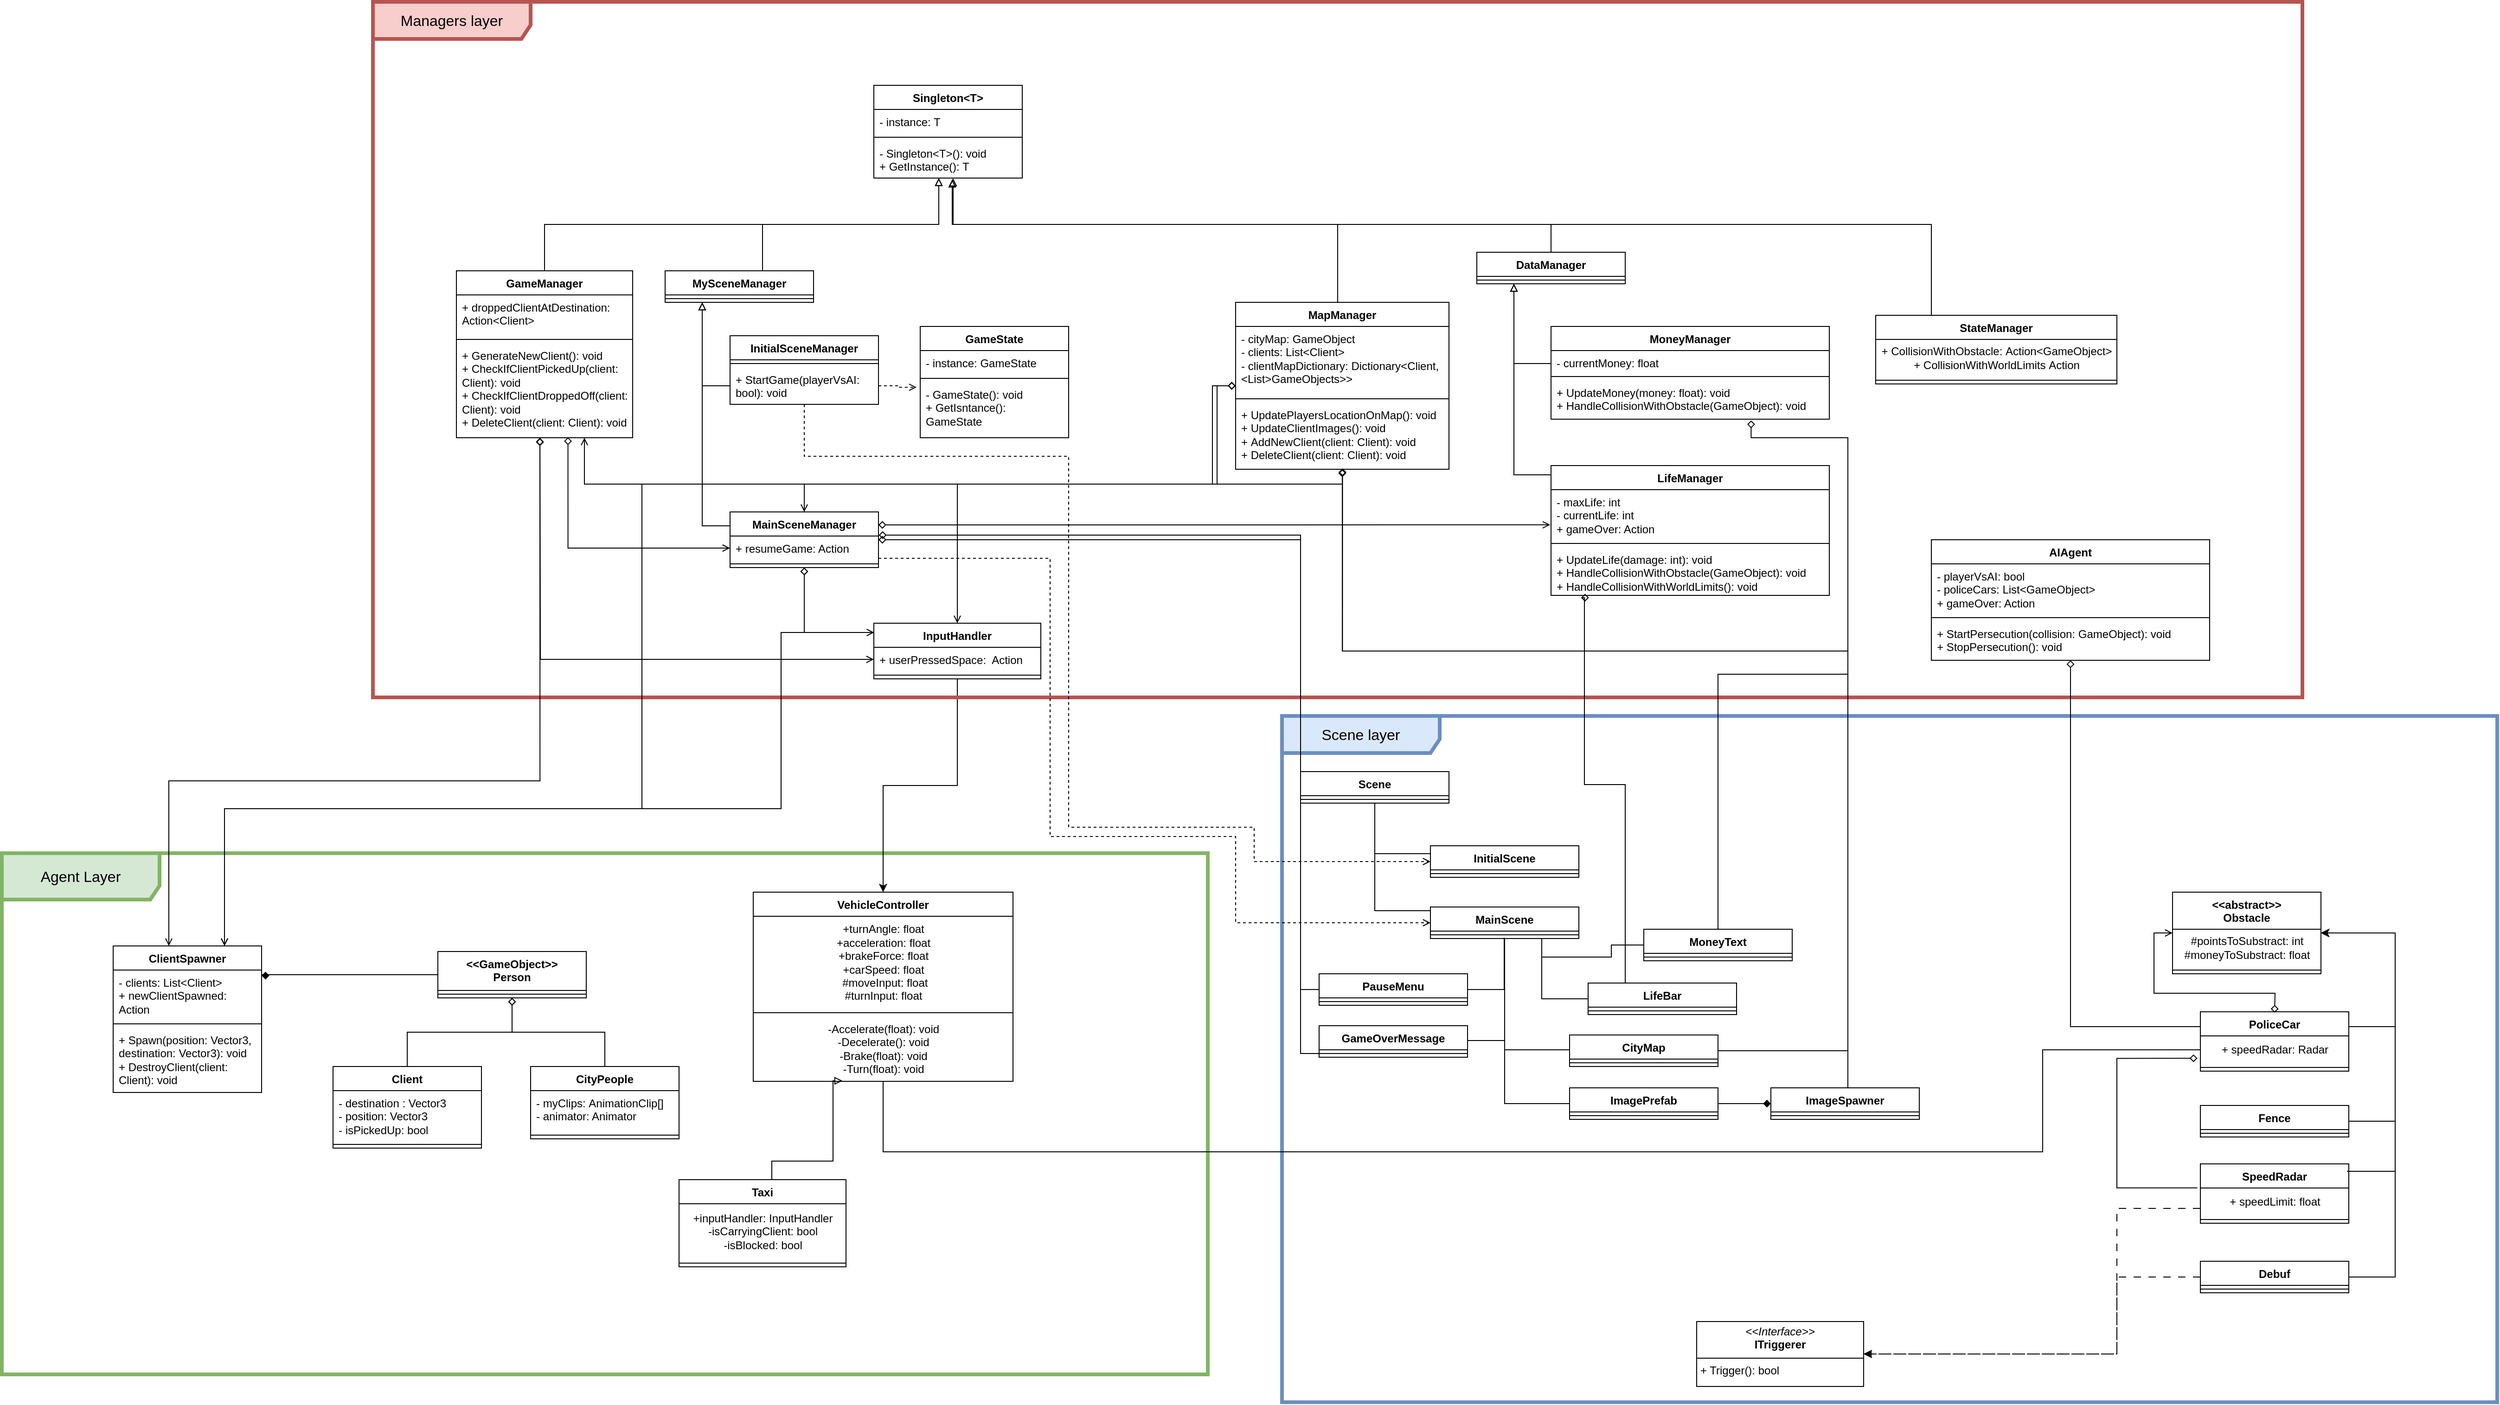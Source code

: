 <mxfile version="26.0.5">
  <diagram name="Página-1" id="sX2INsLQYdRTUH52-1S9">
    <mxGraphModel dx="4638" dy="2989" grid="1" gridSize="10" guides="1" tooltips="1" connect="1" arrows="1" fold="1" page="1" pageScale="1" pageWidth="827" pageHeight="1169" math="0" shadow="0">
      <root>
        <mxCell id="0" />
        <mxCell id="1" parent="0" />
        <mxCell id="YER5WA7dIHrInvIyy_oo-6" value="VehicleController" style="swimlane;fontStyle=1;align=center;verticalAlign=top;childLayout=stackLayout;horizontal=1;startSize=26;horizontalStack=0;resizeParent=1;resizeParentMax=0;resizeLast=0;collapsible=1;marginBottom=0;whiteSpace=wrap;html=1;" parent="1" vertex="1">
          <mxGeometry x="-440" width="280" height="204" as="geometry" />
        </mxCell>
        <mxCell id="2oi6z3aqGkej4asRlMRj-12" value="&lt;div&gt;+turnAngle:&amp;nbsp;&lt;span style=&quot;background-color: transparent; color: light-dark(rgb(0, 0, 0), rgb(255, 255, 255));&quot;&gt;float&lt;/span&gt;&lt;/div&gt;&lt;div&gt;+acceleration:&amp;nbsp;&lt;span style=&quot;background-color: transparent; color: light-dark(rgb(0, 0, 0), rgb(255, 255, 255));&quot;&gt;float&lt;/span&gt;&lt;/div&gt;&lt;div&gt;+brakeForce:&amp;nbsp;&lt;span style=&quot;background-color: transparent; color: light-dark(rgb(0, 0, 0), rgb(255, 255, 255));&quot;&gt;float&lt;/span&gt;&lt;/div&gt;&lt;div&gt;+carSpeed: float&lt;span style=&quot;background-color: transparent; color: light-dark(rgb(0, 0, 0), rgb(255, 255, 255));&quot;&gt;&lt;/span&gt;&lt;/div&gt;&lt;div&gt;&lt;span style=&quot;background-color: transparent; color: light-dark(rgb(0, 0, 0), rgb(255, 255, 255));&quot;&gt;&amp;nbsp;#moveInput:&amp;nbsp;&lt;/span&gt;&lt;span style=&quot;background-color: transparent; color: light-dark(rgb(0, 0, 0), rgb(255, 255, 255));&quot;&gt;float&lt;/span&gt;&lt;/div&gt;&lt;div&gt;&lt;span style=&quot;background-color: transparent;&quot;&gt;&lt;div style=&quot;&quot;&gt;#turnInput:&amp;nbsp;&lt;span style=&quot;background-color: transparent; color: light-dark(rgb(0, 0, 0), rgb(255, 255, 255));&quot;&gt;float&lt;/span&gt;&lt;/div&gt;&lt;/span&gt;&lt;/div&gt;" style="text;html=1;align=center;verticalAlign=middle;resizable=0;points=[];autosize=1;strokeColor=none;fillColor=none;" parent="YER5WA7dIHrInvIyy_oo-6" vertex="1">
          <mxGeometry y="26" width="280" height="100" as="geometry" />
        </mxCell>
        <mxCell id="YER5WA7dIHrInvIyy_oo-8" value="" style="line;strokeWidth=1;fillColor=none;align=left;verticalAlign=middle;spacingTop=-1;spacingLeft=3;spacingRight=3;rotatable=0;labelPosition=right;points=[];portConstraint=eastwest;strokeColor=inherit;" parent="YER5WA7dIHrInvIyy_oo-6" vertex="1">
          <mxGeometry y="126" width="280" height="8" as="geometry" />
        </mxCell>
        <mxCell id="2oi6z3aqGkej4asRlMRj-13" value="&lt;div&gt;-Accelerate(float): void&lt;/div&gt;&lt;div&gt;-Decelerate(): void&lt;/div&gt;&lt;div&gt;-Brake(float): void&lt;/div&gt;&lt;div&gt;-Turn(float): void&lt;/div&gt;" style="text;html=1;align=center;verticalAlign=middle;resizable=0;points=[];autosize=1;strokeColor=none;fillColor=none;" parent="YER5WA7dIHrInvIyy_oo-6" vertex="1">
          <mxGeometry y="134" width="280" height="70" as="geometry" />
        </mxCell>
        <mxCell id="YER5WA7dIHrInvIyy_oo-94" style="edgeStyle=orthogonalEdgeStyle;rounded=0;orthogonalLoop=1;jettySize=auto;html=1;entryX=0.343;entryY=0.991;entryDx=0;entryDy=0;endArrow=block;endFill=0;entryPerimeter=0;" parent="1" source="YER5WA7dIHrInvIyy_oo-11" target="2oi6z3aqGkej4asRlMRj-13" edge="1">
          <mxGeometry relative="1" as="geometry">
            <mxPoint x="-390" y="309.232" as="targetPoint" />
            <Array as="points">
              <mxPoint x="-420" y="290" />
              <mxPoint x="-354" y="290" />
            </Array>
          </mxGeometry>
        </mxCell>
        <mxCell id="YER5WA7dIHrInvIyy_oo-11" value="Taxi" style="swimlane;fontStyle=1;align=center;verticalAlign=top;childLayout=stackLayout;horizontal=1;startSize=26;horizontalStack=0;resizeParent=1;resizeParentMax=0;resizeLast=0;collapsible=1;marginBottom=0;whiteSpace=wrap;html=1;" parent="1" vertex="1">
          <mxGeometry x="-520" y="310" width="180" height="94" as="geometry" />
        </mxCell>
        <mxCell id="2oi6z3aqGkej4asRlMRj-17" value="&lt;div&gt;+inputHandler:&amp;nbsp;&lt;span style=&quot;background-color: transparent; color: light-dark(rgb(0, 0, 0), rgb(255, 255, 255));&quot;&gt;InputHandler&lt;/span&gt;&lt;/div&gt;&lt;div&gt;-isCarryingClient:&amp;nbsp;&lt;span style=&quot;background-color: transparent; color: light-dark(rgb(0, 0, 0), rgb(255, 255, 255));&quot;&gt;bool&lt;/span&gt;&lt;/div&gt;&lt;div&gt;-isBlocked:&amp;nbsp;&lt;span style=&quot;background-color: transparent; color: light-dark(rgb(0, 0, 0), rgb(255, 255, 255));&quot;&gt;bool&lt;/span&gt;&lt;/div&gt;" style="text;html=1;align=center;verticalAlign=middle;resizable=0;points=[];autosize=1;strokeColor=none;fillColor=none;" parent="YER5WA7dIHrInvIyy_oo-11" vertex="1">
          <mxGeometry y="26" width="180" height="60" as="geometry" />
        </mxCell>
        <mxCell id="YER5WA7dIHrInvIyy_oo-12" value="" style="line;strokeWidth=1;fillColor=none;align=left;verticalAlign=middle;spacingTop=-1;spacingLeft=3;spacingRight=3;rotatable=0;labelPosition=right;points=[];portConstraint=eastwest;strokeColor=inherit;" parent="YER5WA7dIHrInvIyy_oo-11" vertex="1">
          <mxGeometry y="86" width="180" height="8" as="geometry" />
        </mxCell>
        <mxCell id="YER5WA7dIHrInvIyy_oo-13" value="PoliceCar" style="swimlane;fontStyle=1;align=center;verticalAlign=top;childLayout=stackLayout;horizontal=1;startSize=26;horizontalStack=0;resizeParent=1;resizeParentMax=0;resizeLast=0;collapsible=1;marginBottom=0;whiteSpace=wrap;html=1;" parent="1" vertex="1">
          <mxGeometry x="1120" y="129" width="160" height="64" as="geometry" />
        </mxCell>
        <mxCell id="2oi6z3aqGkej4asRlMRj-24" value="+ speedRadar: Radar" style="text;html=1;align=center;verticalAlign=middle;resizable=0;points=[];autosize=1;strokeColor=none;fillColor=none;" parent="YER5WA7dIHrInvIyy_oo-13" vertex="1">
          <mxGeometry y="26" width="160" height="30" as="geometry" />
        </mxCell>
        <mxCell id="YER5WA7dIHrInvIyy_oo-14" value="" style="line;strokeWidth=1;fillColor=none;align=left;verticalAlign=middle;spacingTop=-1;spacingLeft=3;spacingRight=3;rotatable=0;labelPosition=right;points=[];portConstraint=eastwest;strokeColor=inherit;" parent="YER5WA7dIHrInvIyy_oo-13" vertex="1">
          <mxGeometry y="56" width="160" height="8" as="geometry" />
        </mxCell>
        <mxCell id="YER5WA7dIHrInvIyy_oo-21" value="&lt;div&gt;&amp;lt;&amp;lt;abstract&amp;gt;&amp;gt;&lt;/div&gt;Obstacle" style="swimlane;fontStyle=1;align=center;verticalAlign=top;childLayout=stackLayout;horizontal=1;startSize=40;horizontalStack=0;resizeParent=1;resizeParentMax=0;resizeLast=0;collapsible=1;marginBottom=0;whiteSpace=wrap;html=1;" parent="1" vertex="1">
          <mxGeometry x="1090.0" width="160" height="88" as="geometry" />
        </mxCell>
        <mxCell id="2oi6z3aqGkej4asRlMRj-41" value="#pointsToSubstract: int&lt;div&gt;#moneyToSubstract: float&lt;/div&gt;" style="text;html=1;align=center;verticalAlign=middle;resizable=0;points=[];autosize=1;strokeColor=none;fillColor=none;" parent="YER5WA7dIHrInvIyy_oo-21" vertex="1">
          <mxGeometry y="40" width="160" height="40" as="geometry" />
        </mxCell>
        <mxCell id="YER5WA7dIHrInvIyy_oo-22" value="" style="line;strokeWidth=1;fillColor=none;align=left;verticalAlign=middle;spacingTop=-1;spacingLeft=3;spacingRight=3;rotatable=0;labelPosition=right;points=[];portConstraint=eastwest;strokeColor=inherit;" parent="YER5WA7dIHrInvIyy_oo-21" vertex="1">
          <mxGeometry y="80" width="160" height="8" as="geometry" />
        </mxCell>
        <mxCell id="YER5WA7dIHrInvIyy_oo-166" style="edgeStyle=orthogonalEdgeStyle;rounded=0;orthogonalLoop=1;jettySize=auto;html=1;entryX=1;entryY=0.5;entryDx=0;entryDy=0;endArrow=block;endFill=0;dashed=1;dashPattern=8 8;exitX=0;exitY=0.75;exitDx=0;exitDy=0;" parent="1" source="YER5WA7dIHrInvIyy_oo-32" target="YER5WA7dIHrInvIyy_oo-165" edge="1">
          <mxGeometry relative="1" as="geometry">
            <Array as="points">
              <mxPoint x="1030" y="341" />
              <mxPoint x="1030" y="498" />
            </Array>
          </mxGeometry>
        </mxCell>
        <mxCell id="YER5WA7dIHrInvIyy_oo-32" value="SpeedRadar" style="swimlane;fontStyle=1;align=center;verticalAlign=top;childLayout=stackLayout;horizontal=1;startSize=26;horizontalStack=0;resizeParent=1;resizeParentMax=0;resizeLast=0;collapsible=1;marginBottom=0;whiteSpace=wrap;html=1;" parent="1" vertex="1">
          <mxGeometry x="1120" y="293" width="160" height="64" as="geometry" />
        </mxCell>
        <mxCell id="2oi6z3aqGkej4asRlMRj-23" value="+ speedLimit: float" style="text;html=1;align=center;verticalAlign=middle;resizable=0;points=[];autosize=1;strokeColor=none;fillColor=none;" parent="YER5WA7dIHrInvIyy_oo-32" vertex="1">
          <mxGeometry y="26" width="160" height="30" as="geometry" />
        </mxCell>
        <mxCell id="YER5WA7dIHrInvIyy_oo-33" value="" style="line;strokeWidth=1;fillColor=none;align=left;verticalAlign=middle;spacingTop=-1;spacingLeft=3;spacingRight=3;rotatable=0;labelPosition=right;points=[];portConstraint=eastwest;strokeColor=inherit;" parent="YER5WA7dIHrInvIyy_oo-32" vertex="1">
          <mxGeometry y="56" width="160" height="8" as="geometry" />
        </mxCell>
        <mxCell id="YER5WA7dIHrInvIyy_oo-69" value="Scene" style="swimlane;fontStyle=1;align=center;verticalAlign=top;childLayout=stackLayout;horizontal=1;startSize=26;horizontalStack=0;resizeParent=1;resizeParentMax=0;resizeLast=0;collapsible=1;marginBottom=0;whiteSpace=wrap;html=1;" parent="1" vertex="1">
          <mxGeometry x="150" y="-130" width="160" height="34" as="geometry" />
        </mxCell>
        <mxCell id="YER5WA7dIHrInvIyy_oo-70" value="" style="line;strokeWidth=1;fillColor=none;align=left;verticalAlign=middle;spacingTop=-1;spacingLeft=3;spacingRight=3;rotatable=0;labelPosition=right;points=[];portConstraint=eastwest;strokeColor=inherit;" parent="YER5WA7dIHrInvIyy_oo-69" vertex="1">
          <mxGeometry y="26" width="160" height="8" as="geometry" />
        </mxCell>
        <mxCell id="YER5WA7dIHrInvIyy_oo-71" style="edgeStyle=orthogonalEdgeStyle;rounded=0;orthogonalLoop=1;jettySize=auto;html=1;entryX=0.5;entryY=1;entryDx=0;entryDy=0;endArrow=diamond;endFill=0;exitX=0.5;exitY=0;exitDx=0;exitDy=0;" parent="1" source="xCIpcoyI3ffPy4QOX7Ve-13" target="YER5WA7dIHrInvIyy_oo-74" edge="1">
          <mxGeometry relative="1" as="geometry">
            <mxPoint x="-809.957" y="188" as="sourcePoint" />
          </mxGeometry>
        </mxCell>
        <mxCell id="YER5WA7dIHrInvIyy_oo-74" value="&lt;div&gt;&amp;lt;&amp;lt;GameObject&amp;gt;&amp;gt;&lt;/div&gt;Person" style="swimlane;fontStyle=1;align=center;verticalAlign=top;childLayout=stackLayout;horizontal=1;startSize=42;horizontalStack=0;resizeParent=1;resizeParentMax=0;resizeLast=0;collapsible=1;marginBottom=0;whiteSpace=wrap;html=1;" parent="1" vertex="1">
          <mxGeometry x="-780" y="64" width="160" height="50" as="geometry">
            <mxRectangle x="-390" y="40" width="130" height="30" as="alternateBounds" />
          </mxGeometry>
        </mxCell>
        <mxCell id="YER5WA7dIHrInvIyy_oo-75" value="" style="line;strokeWidth=1;fillColor=none;align=left;verticalAlign=middle;spacingTop=-1;spacingLeft=3;spacingRight=3;rotatable=0;labelPosition=right;points=[];portConstraint=eastwest;strokeColor=inherit;" parent="YER5WA7dIHrInvIyy_oo-74" vertex="1">
          <mxGeometry y="42" width="160" height="8" as="geometry" />
        </mxCell>
        <mxCell id="YER5WA7dIHrInvIyy_oo-98" value="&lt;font style=&quot;font-size: 16px;&quot;&gt;Scene layer&lt;/font&gt;" style="shape=umlFrame;whiteSpace=wrap;html=1;pointerEvents=0;width=170;height=40;fillColor=#dae8fc;strokeColor=#6c8ebf;strokeWidth=4;" parent="1" vertex="1">
          <mxGeometry x="130" y="-190" width="1310" height="740" as="geometry" />
        </mxCell>
        <mxCell id="YER5WA7dIHrInvIyy_oo-99" value="&lt;font style=&quot;font-size: 16px;&quot;&gt;Agent Layer&lt;/font&gt;" style="shape=umlFrame;whiteSpace=wrap;html=1;pointerEvents=0;width=170;height=50;fillColor=#d5e8d4;strokeColor=#82b366;strokeWidth=4;" parent="1" vertex="1">
          <mxGeometry x="-1250" y="-42" width="1300" height="562" as="geometry" />
        </mxCell>
        <mxCell id="YER5WA7dIHrInvIyy_oo-108" value="StateManager" style="swimlane;fontStyle=1;align=center;verticalAlign=top;childLayout=stackLayout;horizontal=1;startSize=26;horizontalStack=0;resizeParent=1;resizeParentMax=0;resizeLast=0;collapsible=1;marginBottom=0;whiteSpace=wrap;html=1;" parent="1" vertex="1">
          <mxGeometry x="770" y="-622" width="260" height="74" as="geometry" />
        </mxCell>
        <mxCell id="2oi6z3aqGkej4asRlMRj-43" value="+&lt;span style=&quot;background-color: transparent;&quot;&gt;&amp;nbsp;CollisionWithObstacle:&amp;nbsp;&lt;/span&gt;Action&amp;lt;GameObject&amp;gt;&lt;div&gt;+ CollisionWithWorldLimits&amp;nbsp;&lt;span style=&quot;background-color: transparent; color: light-dark(rgb(0, 0, 0), rgb(255, 255, 255));&quot;&gt;Action&lt;/span&gt;&lt;/div&gt;" style="text;html=1;align=center;verticalAlign=middle;resizable=0;points=[];autosize=1;strokeColor=none;fillColor=none;" parent="YER5WA7dIHrInvIyy_oo-108" vertex="1">
          <mxGeometry y="26" width="260" height="40" as="geometry" />
        </mxCell>
        <mxCell id="YER5WA7dIHrInvIyy_oo-109" value="" style="line;strokeWidth=1;fillColor=none;align=left;verticalAlign=middle;spacingTop=-1;spacingLeft=3;spacingRight=3;rotatable=0;labelPosition=right;points=[];portConstraint=eastwest;strokeColor=inherit;" parent="YER5WA7dIHrInvIyy_oo-108" vertex="1">
          <mxGeometry y="66" width="260" height="8" as="geometry" />
        </mxCell>
        <mxCell id="YER5WA7dIHrInvIyy_oo-113" value="DataManager" style="swimlane;fontStyle=1;align=center;verticalAlign=top;childLayout=stackLayout;horizontal=1;startSize=26;horizontalStack=0;resizeParent=1;resizeParentMax=0;resizeLast=0;collapsible=1;marginBottom=0;whiteSpace=wrap;html=1;" parent="1" vertex="1">
          <mxGeometry x="340" y="-690" width="160" height="34" as="geometry" />
        </mxCell>
        <mxCell id="YER5WA7dIHrInvIyy_oo-114" value="" style="line;strokeWidth=1;fillColor=none;align=left;verticalAlign=middle;spacingTop=-1;spacingLeft=3;spacingRight=3;rotatable=0;labelPosition=right;points=[];portConstraint=eastwest;strokeColor=inherit;" parent="YER5WA7dIHrInvIyy_oo-113" vertex="1">
          <mxGeometry y="26" width="160" height="8" as="geometry" />
        </mxCell>
        <mxCell id="xCIpcoyI3ffPy4QOX7Ve-84" style="edgeStyle=orthogonalEdgeStyle;rounded=0;orthogonalLoop=1;jettySize=auto;html=1;entryX=0.5;entryY=0;entryDx=0;entryDy=0;exitX=0.5;exitY=1;exitDx=0;exitDy=0;" parent="1" source="xCIpcoyI3ffPy4QOX7Ve-94" target="YER5WA7dIHrInvIyy_oo-6" edge="1">
          <mxGeometry relative="1" as="geometry">
            <mxPoint x="-220.0" y="-226" as="sourcePoint" />
          </mxGeometry>
        </mxCell>
        <mxCell id="YER5WA7dIHrInvIyy_oo-128" value="&lt;font style=&quot;font-size: 16px;&quot;&gt;Managers layer&lt;/font&gt;" style="shape=umlFrame;whiteSpace=wrap;html=1;pointerEvents=0;width=170;height=40;fillColor=#f8cecc;strokeColor=#b85450;strokeWidth=4;" parent="1" vertex="1">
          <mxGeometry x="-850" y="-960" width="2080" height="750" as="geometry" />
        </mxCell>
        <mxCell id="YER5WA7dIHrInvIyy_oo-165" value="&lt;p style=&quot;margin:0px;margin-top:4px;text-align:center;&quot;&gt;&lt;i&gt;&amp;lt;&amp;lt;Interface&amp;gt;&amp;gt;&lt;/i&gt;&lt;br&gt;&lt;b&gt;ITriggerer&lt;/b&gt;&lt;/p&gt;&lt;hr size=&quot;1&quot; style=&quot;border-style:solid;&quot;&gt;&lt;p style=&quot;margin:0px;margin-left:4px;&quot;&gt;+ Trigger(): bool&lt;br&gt;&lt;/p&gt;" style="verticalAlign=top;align=left;overflow=fill;html=1;whiteSpace=wrap;" parent="1" vertex="1">
          <mxGeometry x="577" y="463" width="180" height="70" as="geometry" />
        </mxCell>
        <mxCell id="cd9szdN0bI_jMPSoA16H-5" style="edgeStyle=orthogonalEdgeStyle;rounded=0;orthogonalLoop=1;jettySize=auto;html=1;entryX=0.5;entryY=1;entryDx=0;entryDy=0;endArrow=block;endFill=0;" parent="1" edge="1">
          <mxGeometry relative="1" as="geometry">
            <mxPoint x="-80" y="258.0" as="sourcePoint" />
          </mxGeometry>
        </mxCell>
        <mxCell id="cd9szdN0bI_jMPSoA16H-22" style="edgeStyle=orthogonalEdgeStyle;rounded=0;orthogonalLoop=1;jettySize=auto;html=1;exitX=0;exitY=0.25;exitDx=0;exitDy=0;entryX=0.5;entryY=1;entryDx=0;entryDy=0;endArrow=none;endFill=0;" parent="1" source="cd9szdN0bI_jMPSoA16H-14" target="YER5WA7dIHrInvIyy_oo-69" edge="1">
          <mxGeometry relative="1" as="geometry">
            <Array as="points">
              <mxPoint x="230" y="-41" />
            </Array>
          </mxGeometry>
        </mxCell>
        <mxCell id="cd9szdN0bI_jMPSoA16H-14" value="InitialScene" style="swimlane;fontStyle=1;align=center;verticalAlign=top;childLayout=stackLayout;horizontal=1;startSize=26;horizontalStack=0;resizeParent=1;resizeParentMax=0;resizeLast=0;collapsible=1;marginBottom=0;whiteSpace=wrap;html=1;" parent="1" vertex="1">
          <mxGeometry x="290" y="-50" width="160" height="34" as="geometry" />
        </mxCell>
        <mxCell id="cd9szdN0bI_jMPSoA16H-15" value="" style="line;strokeWidth=1;fillColor=none;align=left;verticalAlign=middle;spacingTop=-1;spacingLeft=3;spacingRight=3;rotatable=0;labelPosition=right;points=[];portConstraint=eastwest;strokeColor=inherit;" parent="cd9szdN0bI_jMPSoA16H-14" vertex="1">
          <mxGeometry y="26" width="160" height="8" as="geometry" />
        </mxCell>
        <mxCell id="cd9szdN0bI_jMPSoA16H-24" style="edgeStyle=orthogonalEdgeStyle;rounded=0;orthogonalLoop=1;jettySize=auto;html=1;entryX=0.5;entryY=1;entryDx=0;entryDy=0;endArrow=none;endFill=0;exitX=0;exitY=0.25;exitDx=0;exitDy=0;" parent="1" source="cd9szdN0bI_jMPSoA16H-16" target="YER5WA7dIHrInvIyy_oo-69" edge="1">
          <mxGeometry relative="1" as="geometry">
            <Array as="points">
              <mxPoint x="290" y="20" />
              <mxPoint x="230" y="20" />
            </Array>
          </mxGeometry>
        </mxCell>
        <mxCell id="cd9szdN0bI_jMPSoA16H-16" value="MainScene" style="swimlane;fontStyle=1;align=center;verticalAlign=top;childLayout=stackLayout;horizontal=1;startSize=26;horizontalStack=0;resizeParent=1;resizeParentMax=0;resizeLast=0;collapsible=1;marginBottom=0;whiteSpace=wrap;html=1;" parent="1" vertex="1">
          <mxGeometry x="290" y="16" width="160" height="34" as="geometry" />
        </mxCell>
        <mxCell id="cd9szdN0bI_jMPSoA16H-17" value="" style="line;strokeWidth=1;fillColor=none;align=left;verticalAlign=middle;spacingTop=-1;spacingLeft=3;spacingRight=3;rotatable=0;labelPosition=right;points=[];portConstraint=eastwest;strokeColor=inherit;" parent="cd9szdN0bI_jMPSoA16H-16" vertex="1">
          <mxGeometry y="26" width="160" height="8" as="geometry" />
        </mxCell>
        <mxCell id="xCIpcoyI3ffPy4QOX7Ve-16" style="edgeStyle=orthogonalEdgeStyle;rounded=0;orthogonalLoop=1;jettySize=auto;html=1;entryX=0;entryY=0.5;entryDx=0;entryDy=0;endArrow=none;endFill=0;startArrow=diamond;startFill=1;" parent="1" target="YER5WA7dIHrInvIyy_oo-74" edge="1">
          <mxGeometry relative="1" as="geometry">
            <mxPoint x="-970" y="90" as="sourcePoint" />
            <Array as="points">
              <mxPoint x="-969" y="89" />
            </Array>
          </mxGeometry>
        </mxCell>
        <mxCell id="xCIpcoyI3ffPy4QOX7Ve-3" style="edgeStyle=orthogonalEdgeStyle;rounded=0;orthogonalLoop=1;jettySize=auto;html=1;entryX=0.5;entryY=1;entryDx=0;entryDy=0;endArrow=diamond;endFill=0;exitX=0.5;exitY=0;exitDx=0;exitDy=0;" parent="1" source="xCIpcoyI3ffPy4QOX7Ve-6" target="YER5WA7dIHrInvIyy_oo-74" edge="1">
          <mxGeometry relative="1" as="geometry">
            <mxPoint x="-600" y="188" as="sourcePoint" />
            <mxPoint x="-690" y="124" as="targetPoint" />
          </mxGeometry>
        </mxCell>
        <mxCell id="xCIpcoyI3ffPy4QOX7Ve-6" value="CityPeople" style="swimlane;fontStyle=1;align=center;verticalAlign=top;childLayout=stackLayout;horizontal=1;startSize=26;horizontalStack=0;resizeParent=1;resizeParentMax=0;resizeLast=0;collapsible=1;marginBottom=0;whiteSpace=wrap;html=1;" parent="1" vertex="1">
          <mxGeometry x="-680" y="188" width="160" height="78" as="geometry" />
        </mxCell>
        <mxCell id="xCIpcoyI3ffPy4QOX7Ve-7" value="- myClips:&amp;nbsp;&lt;span style=&quot;background-color: transparent;&quot;&gt;AnimationClip[]&lt;/span&gt;&lt;div&gt;&lt;span style=&quot;background-color: transparent; color: light-dark(rgb(0, 0, 0), rgb(255, 255, 255));&quot;&gt;- animator: Animator&lt;/span&gt;&lt;/div&gt;" style="text;strokeColor=none;fillColor=none;align=left;verticalAlign=top;spacingLeft=4;spacingRight=4;overflow=hidden;rotatable=0;points=[[0,0.5],[1,0.5]];portConstraint=eastwest;whiteSpace=wrap;html=1;" parent="xCIpcoyI3ffPy4QOX7Ve-6" vertex="1">
          <mxGeometry y="26" width="160" height="44" as="geometry" />
        </mxCell>
        <mxCell id="xCIpcoyI3ffPy4QOX7Ve-8" value="" style="line;strokeWidth=1;fillColor=none;align=left;verticalAlign=middle;spacingTop=-1;spacingLeft=3;spacingRight=3;rotatable=0;labelPosition=right;points=[];portConstraint=eastwest;strokeColor=inherit;" parent="xCIpcoyI3ffPy4QOX7Ve-6" vertex="1">
          <mxGeometry y="70" width="160" height="8" as="geometry" />
        </mxCell>
        <mxCell id="xCIpcoyI3ffPy4QOX7Ve-13" value="Client" style="swimlane;fontStyle=1;align=center;verticalAlign=top;childLayout=stackLayout;horizontal=1;startSize=26;horizontalStack=0;resizeParent=1;resizeParentMax=0;resizeLast=0;collapsible=1;marginBottom=0;whiteSpace=wrap;html=1;" parent="1" vertex="1">
          <mxGeometry x="-893" y="188" width="160" height="88" as="geometry" />
        </mxCell>
        <mxCell id="xCIpcoyI3ffPy4QOX7Ve-14" value="- destination : Vector3&lt;div&gt;&lt;span style=&quot;background-color: transparent; color: light-dark(rgb(0, 0, 0), rgb(255, 255, 255));&quot;&gt;- position: Vector3&lt;/span&gt;&lt;/div&gt;&lt;div&gt;&lt;span style=&quot;background-color: transparent; color: light-dark(rgb(0, 0, 0), rgb(255, 255, 255));&quot;&gt;- isPickedUp: bool&lt;/span&gt;&lt;/div&gt;" style="text;strokeColor=none;fillColor=none;align=left;verticalAlign=top;spacingLeft=4;spacingRight=4;overflow=hidden;rotatable=0;points=[[0,0.5],[1,0.5]];portConstraint=eastwest;whiteSpace=wrap;html=1;" parent="xCIpcoyI3ffPy4QOX7Ve-13" vertex="1">
          <mxGeometry y="26" width="160" height="54" as="geometry" />
        </mxCell>
        <mxCell id="xCIpcoyI3ffPy4QOX7Ve-15" value="" style="line;strokeWidth=1;fillColor=none;align=left;verticalAlign=middle;spacingTop=-1;spacingLeft=3;spacingRight=3;rotatable=0;labelPosition=right;points=[];portConstraint=eastwest;strokeColor=inherit;" parent="xCIpcoyI3ffPy4QOX7Ve-13" vertex="1">
          <mxGeometry y="80" width="160" height="8" as="geometry" />
        </mxCell>
        <mxCell id="xCIpcoyI3ffPy4QOX7Ve-63" style="edgeStyle=orthogonalEdgeStyle;rounded=0;orthogonalLoop=1;jettySize=auto;html=1;entryX=0.5;entryY=1;entryDx=0;entryDy=0;endArrow=diamond;endFill=0;startArrow=open;startFill=0;" parent="1" source="xCIpcoyI3ffPy4QOX7Ve-23" target="xCIpcoyI3ffPy4QOX7Ve-39" edge="1">
          <mxGeometry relative="1" as="geometry">
            <Array as="points">
              <mxPoint x="-1010" y="-90" />
              <mxPoint x="-410" y="-90" />
              <mxPoint x="-410" y="-280" />
              <mxPoint x="-385" y="-280" />
            </Array>
          </mxGeometry>
        </mxCell>
        <mxCell id="xCIpcoyI3ffPy4QOX7Ve-23" value="ClientSpawner" style="swimlane;fontStyle=1;align=center;verticalAlign=top;childLayout=stackLayout;horizontal=1;startSize=26;horizontalStack=0;resizeParent=1;resizeParentMax=0;resizeLast=0;collapsible=1;marginBottom=0;whiteSpace=wrap;html=1;" parent="1" vertex="1">
          <mxGeometry x="-1130" y="58" width="160" height="158" as="geometry" />
        </mxCell>
        <mxCell id="xCIpcoyI3ffPy4QOX7Ve-24" value="- clients: List&amp;lt;Client&amp;gt;&lt;div&gt;+&amp;nbsp;newClientSpawned: Action&lt;/div&gt;" style="text;strokeColor=none;fillColor=none;align=left;verticalAlign=top;spacingLeft=4;spacingRight=4;overflow=hidden;rotatable=0;points=[[0,0.5],[1,0.5]];portConstraint=eastwest;whiteSpace=wrap;html=1;" parent="xCIpcoyI3ffPy4QOX7Ve-23" vertex="1">
          <mxGeometry y="26" width="160" height="54" as="geometry" />
        </mxCell>
        <mxCell id="xCIpcoyI3ffPy4QOX7Ve-25" value="" style="line;strokeWidth=1;fillColor=none;align=left;verticalAlign=middle;spacingTop=-1;spacingLeft=3;spacingRight=3;rotatable=0;labelPosition=right;points=[];portConstraint=eastwest;strokeColor=inherit;" parent="xCIpcoyI3ffPy4QOX7Ve-23" vertex="1">
          <mxGeometry y="80" width="160" height="8" as="geometry" />
        </mxCell>
        <mxCell id="xCIpcoyI3ffPy4QOX7Ve-26" value="+ Spawn(position: Vector3, destination: Vector3): void&lt;div&gt;+&amp;nbsp;DestroyClient(client: Client): void&lt;/div&gt;" style="text;strokeColor=none;fillColor=none;align=left;verticalAlign=top;spacingLeft=4;spacingRight=4;overflow=hidden;rotatable=0;points=[[0,0.5],[1,0.5]];portConstraint=eastwest;whiteSpace=wrap;html=1;" parent="xCIpcoyI3ffPy4QOX7Ve-23" vertex="1">
          <mxGeometry y="88" width="160" height="70" as="geometry" />
        </mxCell>
        <mxCell id="xCIpcoyI3ffPy4QOX7Ve-98" style="edgeStyle=orthogonalEdgeStyle;rounded=0;orthogonalLoop=1;jettySize=auto;html=1;entryX=0;entryY=0.5;entryDx=0;entryDy=0;startArrow=diamond;startFill=0;endArrow=open;endFill=0;" parent="1" target="xCIpcoyI3ffPy4QOX7Ve-95" edge="1">
          <mxGeometry relative="1" as="geometry">
            <mxPoint x="-670" y="-490" as="sourcePoint" />
          </mxGeometry>
        </mxCell>
        <mxCell id="xCIpcoyI3ffPy4QOX7Ve-28" value="GameManager" style="swimlane;fontStyle=1;align=center;verticalAlign=top;childLayout=stackLayout;horizontal=1;startSize=26;horizontalStack=0;resizeParent=1;resizeParentMax=0;resizeLast=0;collapsible=1;marginBottom=0;whiteSpace=wrap;html=1;" parent="1" vertex="1">
          <mxGeometry x="-760" y="-670" width="190" height="180" as="geometry" />
        </mxCell>
        <mxCell id="xCIpcoyI3ffPy4QOX7Ve-29" value="+&amp;nbsp;droppedClientAtDestination: Action&amp;lt;Client&amp;gt;" style="text;strokeColor=none;fillColor=none;align=left;verticalAlign=top;spacingLeft=4;spacingRight=4;overflow=hidden;rotatable=0;points=[[0,0.5],[1,0.5]];portConstraint=eastwest;whiteSpace=wrap;html=1;" parent="xCIpcoyI3ffPy4QOX7Ve-28" vertex="1">
          <mxGeometry y="26" width="190" height="44" as="geometry" />
        </mxCell>
        <mxCell id="xCIpcoyI3ffPy4QOX7Ve-30" value="" style="line;strokeWidth=1;fillColor=none;align=left;verticalAlign=middle;spacingTop=-1;spacingLeft=3;spacingRight=3;rotatable=0;labelPosition=right;points=[];portConstraint=eastwest;strokeColor=inherit;" parent="xCIpcoyI3ffPy4QOX7Ve-28" vertex="1">
          <mxGeometry y="70" width="190" height="8" as="geometry" />
        </mxCell>
        <mxCell id="xCIpcoyI3ffPy4QOX7Ve-31" value="+ GenerateNewClient(): void&lt;div&gt;+&amp;nbsp;CheckIfClientPickedUp(client: Client): void&lt;/div&gt;&lt;div&gt;+&amp;nbsp;CheckIfClientDroppedOff(client: Client): void&lt;br&gt;&lt;div&gt;+&amp;nbsp;DeleteClient(client: Client): void&lt;/div&gt;&lt;/div&gt;" style="text;strokeColor=none;fillColor=none;align=left;verticalAlign=top;spacingLeft=4;spacingRight=4;overflow=hidden;rotatable=0;points=[[0,0.5],[1,0.5]];portConstraint=eastwest;whiteSpace=wrap;html=1;" parent="xCIpcoyI3ffPy4QOX7Ve-28" vertex="1">
          <mxGeometry y="78" width="190" height="102" as="geometry" />
        </mxCell>
        <mxCell id="xCIpcoyI3ffPy4QOX7Ve-33" value="MySceneManager" style="swimlane;fontStyle=1;align=center;verticalAlign=top;childLayout=stackLayout;horizontal=1;startSize=26;horizontalStack=0;resizeParent=1;resizeParentMax=0;resizeLast=0;collapsible=1;marginBottom=0;whiteSpace=wrap;html=1;" parent="1" vertex="1">
          <mxGeometry x="-535" y="-670" width="160" height="34" as="geometry" />
        </mxCell>
        <mxCell id="xCIpcoyI3ffPy4QOX7Ve-34" value="" style="line;strokeWidth=1;fillColor=none;align=left;verticalAlign=middle;spacingTop=-1;spacingLeft=3;spacingRight=3;rotatable=0;labelPosition=right;points=[];portConstraint=eastwest;strokeColor=inherit;" parent="xCIpcoyI3ffPy4QOX7Ve-33" vertex="1">
          <mxGeometry y="26" width="160" height="8" as="geometry" />
        </mxCell>
        <mxCell id="xCIpcoyI3ffPy4QOX7Ve-85" style="edgeStyle=orthogonalEdgeStyle;rounded=0;orthogonalLoop=1;jettySize=auto;html=1;dashed=1;endArrow=open;endFill=0;entryX=0;entryY=0.5;entryDx=0;entryDy=0;" parent="1" source="xCIpcoyI3ffPy4QOX7Ve-35" target="cd9szdN0bI_jMPSoA16H-14" edge="1">
          <mxGeometry relative="1" as="geometry">
            <mxPoint x="290" y="-10" as="targetPoint" />
            <Array as="points">
              <mxPoint x="-385" y="-470" />
              <mxPoint x="-100" y="-470" />
              <mxPoint x="-100" y="-70" />
              <mxPoint x="100" y="-70" />
              <mxPoint x="100" y="-33" />
            </Array>
          </mxGeometry>
        </mxCell>
        <mxCell id="xCIpcoyI3ffPy4QOX7Ve-35" value="InitialSceneManager" style="swimlane;fontStyle=1;align=center;verticalAlign=top;childLayout=stackLayout;horizontal=1;startSize=26;horizontalStack=0;resizeParent=1;resizeParentMax=0;resizeLast=0;collapsible=1;marginBottom=0;whiteSpace=wrap;html=1;" parent="1" vertex="1">
          <mxGeometry x="-465" y="-600" width="160" height="74" as="geometry" />
        </mxCell>
        <mxCell id="xCIpcoyI3ffPy4QOX7Ve-37" value="" style="line;strokeWidth=1;fillColor=none;align=left;verticalAlign=middle;spacingTop=-1;spacingLeft=3;spacingRight=3;rotatable=0;labelPosition=right;points=[];portConstraint=eastwest;strokeColor=inherit;" parent="xCIpcoyI3ffPy4QOX7Ve-35" vertex="1">
          <mxGeometry y="26" width="160" height="8" as="geometry" />
        </mxCell>
        <mxCell id="xCIpcoyI3ffPy4QOX7Ve-38" value="+&amp;nbsp;StartGame(playerVsAI: bool): void" style="text;strokeColor=none;fillColor=none;align=left;verticalAlign=top;spacingLeft=4;spacingRight=4;overflow=hidden;rotatable=0;points=[[0,0.5],[1,0.5]];portConstraint=eastwest;whiteSpace=wrap;html=1;" parent="xCIpcoyI3ffPy4QOX7Ve-35" vertex="1">
          <mxGeometry y="34" width="160" height="40" as="geometry" />
        </mxCell>
        <mxCell id="xCIpcoyI3ffPy4QOX7Ve-86" style="edgeStyle=orthogonalEdgeStyle;rounded=0;orthogonalLoop=1;jettySize=auto;html=1;entryX=0;entryY=0.5;entryDx=0;entryDy=0;dashed=1;endArrow=open;endFill=0;" parent="1" source="xCIpcoyI3ffPy4QOX7Ve-39" target="cd9szdN0bI_jMPSoA16H-16" edge="1">
          <mxGeometry relative="1" as="geometry">
            <Array as="points">
              <mxPoint x="-120" y="-360" />
              <mxPoint x="-120" y="-60" />
              <mxPoint x="80" y="-60" />
              <mxPoint x="80" y="33" />
            </Array>
          </mxGeometry>
        </mxCell>
        <mxCell id="xCIpcoyI3ffPy4QOX7Ve-99" style="edgeStyle=orthogonalEdgeStyle;rounded=0;orthogonalLoop=1;jettySize=auto;html=1;entryX=0.002;entryY=0.179;entryDx=0;entryDy=0;startArrow=diamond;startFill=0;endArrow=open;endFill=0;entryPerimeter=0;" parent="1" source="xCIpcoyI3ffPy4QOX7Ve-39" target="xCIpcoyI3ffPy4QOX7Ve-94" edge="1">
          <mxGeometry relative="1" as="geometry">
            <Array as="points">
              <mxPoint x="-385" y="-280" />
              <mxPoint x="-310" y="-280" />
            </Array>
          </mxGeometry>
        </mxCell>
        <mxCell id="xCIpcoyI3ffPy4QOX7Ve-39" value="MainSceneManager" style="swimlane;fontStyle=1;align=center;verticalAlign=top;childLayout=stackLayout;horizontal=1;startSize=26;horizontalStack=0;resizeParent=1;resizeParentMax=0;resizeLast=0;collapsible=1;marginBottom=0;whiteSpace=wrap;html=1;" parent="1" vertex="1">
          <mxGeometry x="-465" y="-410" width="160" height="60" as="geometry" />
        </mxCell>
        <mxCell id="xCIpcoyI3ffPy4QOX7Ve-40" value="+ resumeGame: Action" style="text;strokeColor=none;fillColor=none;align=left;verticalAlign=top;spacingLeft=4;spacingRight=4;overflow=hidden;rotatable=0;points=[[0,0.5],[1,0.5]];portConstraint=eastwest;whiteSpace=wrap;html=1;" parent="xCIpcoyI3ffPy4QOX7Ve-39" vertex="1">
          <mxGeometry y="26" width="160" height="26" as="geometry" />
        </mxCell>
        <mxCell id="xCIpcoyI3ffPy4QOX7Ve-41" value="" style="line;strokeWidth=1;fillColor=none;align=left;verticalAlign=middle;spacingTop=-1;spacingLeft=3;spacingRight=3;rotatable=0;labelPosition=right;points=[];portConstraint=eastwest;strokeColor=inherit;" parent="xCIpcoyI3ffPy4QOX7Ve-39" vertex="1">
          <mxGeometry y="52" width="160" height="8" as="geometry" />
        </mxCell>
        <mxCell id="xCIpcoyI3ffPy4QOX7Ve-44" style="edgeStyle=orthogonalEdgeStyle;rounded=0;orthogonalLoop=1;jettySize=auto;html=1;entryX=0.25;entryY=1;entryDx=0;entryDy=0;endArrow=block;endFill=0;exitX=0;exitY=0.5;exitDx=0;exitDy=0;" parent="1" source="xCIpcoyI3ffPy4QOX7Ve-38" target="xCIpcoyI3ffPy4QOX7Ve-33" edge="1">
          <mxGeometry relative="1" as="geometry">
            <mxPoint x="-465" y="-561" as="sourcePoint" />
          </mxGeometry>
        </mxCell>
        <mxCell id="xCIpcoyI3ffPy4QOX7Ve-46" style="edgeStyle=orthogonalEdgeStyle;rounded=0;orthogonalLoop=1;jettySize=auto;html=1;entryX=0.25;entryY=1;entryDx=0;entryDy=0;endArrow=block;endFill=0;exitX=0;exitY=0.25;exitDx=0;exitDy=0;" parent="1" source="xCIpcoyI3ffPy4QOX7Ve-39" target="xCIpcoyI3ffPy4QOX7Ve-33" edge="1">
          <mxGeometry relative="1" as="geometry">
            <mxPoint x="-385" y="-480" as="sourcePoint" />
            <Array as="points">
              <mxPoint x="-495" y="-395" />
            </Array>
          </mxGeometry>
        </mxCell>
        <mxCell id="xCIpcoyI3ffPy4QOX7Ve-48" value="Singleton&amp;lt;T&amp;gt;" style="swimlane;fontStyle=1;align=center;verticalAlign=top;childLayout=stackLayout;horizontal=1;startSize=26;horizontalStack=0;resizeParent=1;resizeParentMax=0;resizeLast=0;collapsible=1;marginBottom=0;whiteSpace=wrap;html=1;" parent="1" vertex="1">
          <mxGeometry x="-310" y="-870" width="160" height="100" as="geometry" />
        </mxCell>
        <mxCell id="xCIpcoyI3ffPy4QOX7Ve-49" value="- instance: T" style="text;strokeColor=none;fillColor=none;align=left;verticalAlign=top;spacingLeft=4;spacingRight=4;overflow=hidden;rotatable=0;points=[[0,0.5],[1,0.5]];portConstraint=eastwest;whiteSpace=wrap;html=1;" parent="xCIpcoyI3ffPy4QOX7Ve-48" vertex="1">
          <mxGeometry y="26" width="160" height="26" as="geometry" />
        </mxCell>
        <mxCell id="xCIpcoyI3ffPy4QOX7Ve-50" value="" style="line;strokeWidth=1;fillColor=none;align=left;verticalAlign=middle;spacingTop=-1;spacingLeft=3;spacingRight=3;rotatable=0;labelPosition=right;points=[];portConstraint=eastwest;strokeColor=inherit;" parent="xCIpcoyI3ffPy4QOX7Ve-48" vertex="1">
          <mxGeometry y="52" width="160" height="8" as="geometry" />
        </mxCell>
        <mxCell id="xCIpcoyI3ffPy4QOX7Ve-51" value="- Singleton&amp;lt;T&amp;gt;(): void&lt;div&gt;+ GetInstance(): T&lt;/div&gt;" style="text;strokeColor=none;fillColor=none;align=left;verticalAlign=top;spacingLeft=4;spacingRight=4;overflow=hidden;rotatable=0;points=[[0,0.5],[1,0.5]];portConstraint=eastwest;whiteSpace=wrap;html=1;" parent="xCIpcoyI3ffPy4QOX7Ve-48" vertex="1">
          <mxGeometry y="60" width="160" height="40" as="geometry" />
        </mxCell>
        <mxCell id="xCIpcoyI3ffPy4QOX7Ve-52" style="edgeStyle=orthogonalEdgeStyle;rounded=0;orthogonalLoop=1;jettySize=auto;html=1;endArrow=block;endFill=0;" parent="1" source="xCIpcoyI3ffPy4QOX7Ve-28" edge="1">
          <mxGeometry relative="1" as="geometry">
            <mxPoint x="-240" y="-770" as="targetPoint" />
            <Array as="points">
              <mxPoint x="-665" y="-720" />
              <mxPoint x="-240" y="-720" />
              <mxPoint x="-240" y="-770" />
            </Array>
          </mxGeometry>
        </mxCell>
        <mxCell id="xCIpcoyI3ffPy4QOX7Ve-53" style="edgeStyle=orthogonalEdgeStyle;rounded=0;orthogonalLoop=1;jettySize=auto;html=1;endArrow=block;endFill=0;" parent="1" source="xCIpcoyI3ffPy4QOX7Ve-33" edge="1">
          <mxGeometry relative="1" as="geometry">
            <mxPoint x="-240" y="-770" as="targetPoint" />
            <Array as="points">
              <mxPoint x="-430" y="-720" />
              <mxPoint x="-240" y="-720" />
            </Array>
          </mxGeometry>
        </mxCell>
        <mxCell id="xCIpcoyI3ffPy4QOX7Ve-54" value="GameState" style="swimlane;fontStyle=1;align=center;verticalAlign=top;childLayout=stackLayout;horizontal=1;startSize=26;horizontalStack=0;resizeParent=1;resizeParentMax=0;resizeLast=0;collapsible=1;marginBottom=0;whiteSpace=wrap;html=1;" parent="1" vertex="1">
          <mxGeometry x="-260" y="-610" width="160" height="120" as="geometry" />
        </mxCell>
        <mxCell id="xCIpcoyI3ffPy4QOX7Ve-55" value="- instance: GameState" style="text;strokeColor=none;fillColor=none;align=left;verticalAlign=top;spacingLeft=4;spacingRight=4;overflow=hidden;rotatable=0;points=[[0,0.5],[1,0.5]];portConstraint=eastwest;whiteSpace=wrap;html=1;" parent="xCIpcoyI3ffPy4QOX7Ve-54" vertex="1">
          <mxGeometry y="26" width="160" height="26" as="geometry" />
        </mxCell>
        <mxCell id="xCIpcoyI3ffPy4QOX7Ve-56" value="" style="line;strokeWidth=1;fillColor=none;align=left;verticalAlign=middle;spacingTop=-1;spacingLeft=3;spacingRight=3;rotatable=0;labelPosition=right;points=[];portConstraint=eastwest;strokeColor=inherit;" parent="xCIpcoyI3ffPy4QOX7Ve-54" vertex="1">
          <mxGeometry y="52" width="160" height="8" as="geometry" />
        </mxCell>
        <mxCell id="xCIpcoyI3ffPy4QOX7Ve-57" value="- GameState(): void&lt;div&gt;+ GetIsntance(): GameState&lt;/div&gt;" style="text;strokeColor=none;fillColor=none;align=left;verticalAlign=top;spacingLeft=4;spacingRight=4;overflow=hidden;rotatable=0;points=[[0,0.5],[1,0.5]];portConstraint=eastwest;whiteSpace=wrap;html=1;" parent="xCIpcoyI3ffPy4QOX7Ve-54" vertex="1">
          <mxGeometry y="60" width="160" height="60" as="geometry" />
        </mxCell>
        <mxCell id="xCIpcoyI3ffPy4QOX7Ve-59" style="edgeStyle=orthogonalEdgeStyle;rounded=0;orthogonalLoop=1;jettySize=auto;html=1;exitX=1;exitY=0.5;exitDx=0;exitDy=0;entryX=-0.025;entryY=0.093;entryDx=0;entryDy=0;entryPerimeter=0;endArrow=open;endFill=0;dashed=1;" parent="1" source="xCIpcoyI3ffPy4QOX7Ve-38" target="xCIpcoyI3ffPy4QOX7Ve-57" edge="1">
          <mxGeometry relative="1" as="geometry" />
        </mxCell>
        <mxCell id="xCIpcoyI3ffPy4QOX7Ve-61" style="edgeStyle=orthogonalEdgeStyle;rounded=0;orthogonalLoop=1;jettySize=auto;html=1;entryX=0.474;entryY=1.006;entryDx=0;entryDy=0;entryPerimeter=0;endArrow=diamond;endFill=0;startArrow=open;startFill=0;" parent="1" source="xCIpcoyI3ffPy4QOX7Ve-23" target="xCIpcoyI3ffPy4QOX7Ve-31" edge="1">
          <mxGeometry relative="1" as="geometry">
            <Array as="points">
              <mxPoint x="-1070" y="-120" />
              <mxPoint x="-670" y="-120" />
            </Array>
          </mxGeometry>
        </mxCell>
        <mxCell id="xCIpcoyI3ffPy4QOX7Ve-62" style="edgeStyle=orthogonalEdgeStyle;rounded=0;orthogonalLoop=1;jettySize=auto;html=1;endArrow=diamond;endFill=0;startArrow=open;startFill=0;entryX=0.633;entryY=0.995;entryDx=0;entryDy=0;entryPerimeter=0;" parent="1" source="xCIpcoyI3ffPy4QOX7Ve-40" target="xCIpcoyI3ffPy4QOX7Ve-31" edge="1">
          <mxGeometry relative="1" as="geometry">
            <mxPoint x="-670" y="-490" as="targetPoint" />
            <Array as="points">
              <mxPoint x="-640" y="-371" />
            </Array>
          </mxGeometry>
        </mxCell>
        <mxCell id="xCIpcoyI3ffPy4QOX7Ve-64" style="edgeStyle=orthogonalEdgeStyle;rounded=0;orthogonalLoop=1;jettySize=auto;html=1;entryX=0.534;entryY=1.008;entryDx=0;entryDy=0;entryPerimeter=0;endArrow=block;endFill=0;" parent="1" source="YER5WA7dIHrInvIyy_oo-113" target="xCIpcoyI3ffPy4QOX7Ve-51" edge="1">
          <mxGeometry relative="1" as="geometry">
            <Array as="points">
              <mxPoint x="420" y="-720" />
              <mxPoint x="-225" y="-720" />
            </Array>
          </mxGeometry>
        </mxCell>
        <mxCell id="xCIpcoyI3ffPy4QOX7Ve-69" style="edgeStyle=orthogonalEdgeStyle;rounded=0;orthogonalLoop=1;jettySize=auto;html=1;entryX=0.25;entryY=1;entryDx=0;entryDy=0;endArrow=block;endFill=0;" parent="1" source="xCIpcoyI3ffPy4QOX7Ve-65" target="YER5WA7dIHrInvIyy_oo-113" edge="1">
          <mxGeometry relative="1" as="geometry">
            <Array as="points">
              <mxPoint x="380" y="-450" />
            </Array>
          </mxGeometry>
        </mxCell>
        <mxCell id="xCIpcoyI3ffPy4QOX7Ve-65" value="LifeManager" style="swimlane;fontStyle=1;align=center;verticalAlign=top;childLayout=stackLayout;horizontal=1;startSize=26;horizontalStack=0;resizeParent=1;resizeParentMax=0;resizeLast=0;collapsible=1;marginBottom=0;whiteSpace=wrap;html=1;" parent="1" vertex="1">
          <mxGeometry x="420" y="-460" width="300" height="140" as="geometry" />
        </mxCell>
        <mxCell id="xCIpcoyI3ffPy4QOX7Ve-66" value="- maxLife: int&lt;div&gt;- currentLife: int&lt;/div&gt;&lt;div&gt;+ gameOver: Action&lt;/div&gt;" style="text;strokeColor=none;fillColor=none;align=left;verticalAlign=top;spacingLeft=4;spacingRight=4;overflow=hidden;rotatable=0;points=[[0,0.5],[1,0.5]];portConstraint=eastwest;whiteSpace=wrap;html=1;" parent="xCIpcoyI3ffPy4QOX7Ve-65" vertex="1">
          <mxGeometry y="26" width="300" height="54" as="geometry" />
        </mxCell>
        <mxCell id="xCIpcoyI3ffPy4QOX7Ve-67" value="" style="line;strokeWidth=1;fillColor=none;align=left;verticalAlign=middle;spacingTop=-1;spacingLeft=3;spacingRight=3;rotatable=0;labelPosition=right;points=[];portConstraint=eastwest;strokeColor=inherit;" parent="xCIpcoyI3ffPy4QOX7Ve-65" vertex="1">
          <mxGeometry y="80" width="300" height="8" as="geometry" />
        </mxCell>
        <mxCell id="xCIpcoyI3ffPy4QOX7Ve-68" value="+ UpdateLife(damage: int): void&lt;div&gt;+&amp;nbsp;HandleCollisionWithObstacle(GameObject): void&lt;/div&gt;&lt;div&gt;+&amp;nbsp;HandleCollisionWithWorldLimits(): void&lt;/div&gt;" style="text;strokeColor=none;fillColor=none;align=left;verticalAlign=top;spacingLeft=4;spacingRight=4;overflow=hidden;rotatable=0;points=[[0,0.5],[1,0.5]];portConstraint=eastwest;whiteSpace=wrap;html=1;" parent="xCIpcoyI3ffPy4QOX7Ve-65" vertex="1">
          <mxGeometry y="88" width="300" height="52" as="geometry" />
        </mxCell>
        <mxCell id="xCIpcoyI3ffPy4QOX7Ve-74" style="edgeStyle=orthogonalEdgeStyle;rounded=0;orthogonalLoop=1;jettySize=auto;html=1;entryX=0.25;entryY=1;entryDx=0;entryDy=0;endArrow=block;endFill=0;" parent="1" source="xCIpcoyI3ffPy4QOX7Ve-70" target="YER5WA7dIHrInvIyy_oo-113" edge="1">
          <mxGeometry relative="1" as="geometry">
            <Array as="points">
              <mxPoint x="380" y="-570" />
            </Array>
          </mxGeometry>
        </mxCell>
        <mxCell id="xCIpcoyI3ffPy4QOX7Ve-70" value="MoneyManager" style="swimlane;fontStyle=1;align=center;verticalAlign=top;childLayout=stackLayout;horizontal=1;startSize=26;horizontalStack=0;resizeParent=1;resizeParentMax=0;resizeLast=0;collapsible=1;marginBottom=0;whiteSpace=wrap;html=1;" parent="1" vertex="1">
          <mxGeometry x="420" y="-610" width="300" height="100" as="geometry" />
        </mxCell>
        <mxCell id="xCIpcoyI3ffPy4QOX7Ve-71" value="-&amp;nbsp;currentMoney: float" style="text;strokeColor=none;fillColor=none;align=left;verticalAlign=top;spacingLeft=4;spacingRight=4;overflow=hidden;rotatable=0;points=[[0,0.5],[1,0.5]];portConstraint=eastwest;whiteSpace=wrap;html=1;" parent="xCIpcoyI3ffPy4QOX7Ve-70" vertex="1">
          <mxGeometry y="26" width="300" height="24" as="geometry" />
        </mxCell>
        <mxCell id="xCIpcoyI3ffPy4QOX7Ve-72" value="" style="line;strokeWidth=1;fillColor=none;align=left;verticalAlign=middle;spacingTop=-1;spacingLeft=3;spacingRight=3;rotatable=0;labelPosition=right;points=[];portConstraint=eastwest;strokeColor=inherit;" parent="xCIpcoyI3ffPy4QOX7Ve-70" vertex="1">
          <mxGeometry y="50" width="300" height="8" as="geometry" />
        </mxCell>
        <mxCell id="xCIpcoyI3ffPy4QOX7Ve-73" value="+ UpdateMoney(money: float): void&lt;div&gt;+&amp;nbsp;HandleCollisionWithObstacle(GameObject): void&lt;/div&gt;" style="text;strokeColor=none;fillColor=none;align=left;verticalAlign=top;spacingLeft=4;spacingRight=4;overflow=hidden;rotatable=0;points=[[0,0.5],[1,0.5]];portConstraint=eastwest;whiteSpace=wrap;html=1;" parent="xCIpcoyI3ffPy4QOX7Ve-70" vertex="1">
          <mxGeometry y="58" width="300" height="42" as="geometry" />
        </mxCell>
        <mxCell id="xCIpcoyI3ffPy4QOX7Ve-75" style="edgeStyle=orthogonalEdgeStyle;rounded=0;orthogonalLoop=1;jettySize=auto;html=1;entryX=-0.003;entryY=0.702;entryDx=0;entryDy=0;entryPerimeter=0;startArrow=diamond;startFill=0;endArrow=open;endFill=0;" parent="1" source="xCIpcoyI3ffPy4QOX7Ve-39" target="xCIpcoyI3ffPy4QOX7Ve-66" edge="1">
          <mxGeometry relative="1" as="geometry">
            <Array as="points">
              <mxPoint x="-190" y="-396" />
              <mxPoint x="-190" y="-396" />
            </Array>
          </mxGeometry>
        </mxCell>
        <mxCell id="xCIpcoyI3ffPy4QOX7Ve-82" style="edgeStyle=orthogonalEdgeStyle;rounded=0;orthogonalLoop=1;jettySize=auto;html=1;entryX=0.5;entryY=0;entryDx=0;entryDy=0;startArrow=diamond;startFill=0;endArrow=open;endFill=0;" parent="1" source="xCIpcoyI3ffPy4QOX7Ve-76" target="xCIpcoyI3ffPy4QOX7Ve-39" edge="1">
          <mxGeometry relative="1" as="geometry">
            <Array as="points">
              <mxPoint x="55" y="-440" />
              <mxPoint x="-385" y="-440" />
            </Array>
          </mxGeometry>
        </mxCell>
        <mxCell id="xCIpcoyI3ffPy4QOX7Ve-83" style="edgeStyle=orthogonalEdgeStyle;rounded=0;orthogonalLoop=1;jettySize=auto;html=1;endArrow=open;endFill=0;startArrow=diamond;startFill=0;" parent="1" source="xCIpcoyI3ffPy4QOX7Ve-76" edge="1">
          <mxGeometry relative="1" as="geometry">
            <mxPoint x="-1010" y="58" as="targetPoint" />
            <Array as="points">
              <mxPoint x="55" y="-440" />
              <mxPoint x="-560" y="-440" />
              <mxPoint x="-560" y="-90" />
              <mxPoint x="-1010" y="-90" />
              <mxPoint x="-1010" y="58" />
            </Array>
          </mxGeometry>
        </mxCell>
        <mxCell id="xCIpcoyI3ffPy4QOX7Ve-93" style="edgeStyle=orthogonalEdgeStyle;rounded=0;orthogonalLoop=1;jettySize=auto;html=1;entryX=0.5;entryY=0;entryDx=0;entryDy=0;endArrow=none;endFill=0;startArrow=diamond;startFill=0;" parent="1" source="xCIpcoyI3ffPy4QOX7Ve-76" target="xCIpcoyI3ffPy4QOX7Ve-90" edge="1">
          <mxGeometry relative="1" as="geometry">
            <Array as="points">
              <mxPoint x="195" y="-260" />
              <mxPoint x="740" y="-260" />
            </Array>
          </mxGeometry>
        </mxCell>
        <mxCell id="xCIpcoyI3ffPy4QOX7Ve-97" style="edgeStyle=orthogonalEdgeStyle;rounded=0;orthogonalLoop=1;jettySize=auto;html=1;entryX=0.5;entryY=0;entryDx=0;entryDy=0;endArrow=open;endFill=0;startArrow=diamond;startFill=0;" parent="1" source="xCIpcoyI3ffPy4QOX7Ve-76" target="xCIpcoyI3ffPy4QOX7Ve-94" edge="1">
          <mxGeometry relative="1" as="geometry">
            <Array as="points">
              <mxPoint x="60" y="-546" />
              <mxPoint x="60" y="-440" />
              <mxPoint x="-220" y="-440" />
            </Array>
          </mxGeometry>
        </mxCell>
        <mxCell id="xCIpcoyI3ffPy4QOX7Ve-76" value="MapManager" style="swimlane;fontStyle=1;align=center;verticalAlign=top;childLayout=stackLayout;horizontal=1;startSize=26;horizontalStack=0;resizeParent=1;resizeParentMax=0;resizeLast=0;collapsible=1;marginBottom=0;whiteSpace=wrap;html=1;" parent="1" vertex="1">
          <mxGeometry x="80" y="-636" width="230" height="180" as="geometry" />
        </mxCell>
        <mxCell id="xCIpcoyI3ffPy4QOX7Ve-77" value="-&amp;nbsp;cityMap: GameObject&lt;div&gt;-&amp;nbsp;clients: List&amp;lt;Client&amp;gt;&lt;/div&gt;&lt;div&gt;-&amp;nbsp;clientMapDictionary: Dictionary&amp;lt;Client, &amp;lt;List&amp;gt;GameObjects&amp;gt;&amp;gt;&lt;/div&gt;" style="text;strokeColor=none;fillColor=none;align=left;verticalAlign=top;spacingLeft=4;spacingRight=4;overflow=hidden;rotatable=0;points=[[0,0.5],[1,0.5]];portConstraint=eastwest;whiteSpace=wrap;html=1;" parent="xCIpcoyI3ffPy4QOX7Ve-76" vertex="1">
          <mxGeometry y="26" width="230" height="74" as="geometry" />
        </mxCell>
        <mxCell id="xCIpcoyI3ffPy4QOX7Ve-78" value="" style="line;strokeWidth=1;fillColor=none;align=left;verticalAlign=middle;spacingTop=-1;spacingLeft=3;spacingRight=3;rotatable=0;labelPosition=right;points=[];portConstraint=eastwest;strokeColor=inherit;" parent="xCIpcoyI3ffPy4QOX7Ve-76" vertex="1">
          <mxGeometry y="100" width="230" height="8" as="geometry" />
        </mxCell>
        <mxCell id="xCIpcoyI3ffPy4QOX7Ve-79" value="+&amp;nbsp;UpdatePlayersLocationOnMap(): void&lt;div&gt;+&amp;nbsp;UpdateClientImages(): void&lt;/div&gt;&lt;div&gt;+&amp;nbsp;AddNewClient(client: Client): void&lt;/div&gt;&lt;div&gt;+&amp;nbsp;DeleteClient(client: Client): void&lt;/div&gt;" style="text;strokeColor=none;fillColor=none;align=left;verticalAlign=top;spacingLeft=4;spacingRight=4;overflow=hidden;rotatable=0;points=[[0,0.5],[1,0.5]];portConstraint=eastwest;whiteSpace=wrap;html=1;" parent="xCIpcoyI3ffPy4QOX7Ve-76" vertex="1">
          <mxGeometry y="108" width="230" height="72" as="geometry" />
        </mxCell>
        <mxCell id="xCIpcoyI3ffPy4QOX7Ve-80" style="edgeStyle=orthogonalEdgeStyle;rounded=0;orthogonalLoop=1;jettySize=auto;html=1;entryX=0.533;entryY=1.011;entryDx=0;entryDy=0;entryPerimeter=0;endArrow=block;endFill=0;" parent="1" source="xCIpcoyI3ffPy4QOX7Ve-76" target="xCIpcoyI3ffPy4QOX7Ve-51" edge="1">
          <mxGeometry relative="1" as="geometry">
            <Array as="points">
              <mxPoint x="190" y="-720" />
              <mxPoint x="-225" y="-720" />
            </Array>
          </mxGeometry>
        </mxCell>
        <mxCell id="xCIpcoyI3ffPy4QOX7Ve-81" style="edgeStyle=orthogonalEdgeStyle;rounded=0;orthogonalLoop=1;jettySize=auto;html=1;endArrow=open;endFill=0;startArrow=diamond;startFill=0;" parent="1" source="xCIpcoyI3ffPy4QOX7Ve-76" edge="1">
          <mxGeometry relative="1" as="geometry">
            <mxPoint x="-622" y="-490" as="targetPoint" />
            <Array as="points">
              <mxPoint x="55" y="-440" />
              <mxPoint x="-622" y="-440" />
            </Array>
          </mxGeometry>
        </mxCell>
        <mxCell id="xCIpcoyI3ffPy4QOX7Ve-89" style="edgeStyle=orthogonalEdgeStyle;rounded=0;orthogonalLoop=1;jettySize=auto;html=1;entryX=0.5;entryY=1;entryDx=0;entryDy=0;endArrow=none;endFill=0;" parent="1" source="xCIpcoyI3ffPy4QOX7Ve-87" target="cd9szdN0bI_jMPSoA16H-16" edge="1">
          <mxGeometry relative="1" as="geometry">
            <Array as="points">
              <mxPoint x="370" y="228" />
            </Array>
          </mxGeometry>
        </mxCell>
        <mxCell id="xCIpcoyI3ffPy4QOX7Ve-92" style="edgeStyle=orthogonalEdgeStyle;rounded=0;orthogonalLoop=1;jettySize=auto;html=1;entryX=0;entryY=0.5;entryDx=0;entryDy=0;endArrow=diamond;endFill=1;" parent="1" source="xCIpcoyI3ffPy4QOX7Ve-87" target="xCIpcoyI3ffPy4QOX7Ve-90" edge="1">
          <mxGeometry relative="1" as="geometry" />
        </mxCell>
        <mxCell id="xCIpcoyI3ffPy4QOX7Ve-87" value="ImagePrefab" style="swimlane;fontStyle=1;align=center;verticalAlign=top;childLayout=stackLayout;horizontal=1;startSize=26;horizontalStack=0;resizeParent=1;resizeParentMax=0;resizeLast=0;collapsible=1;marginBottom=0;whiteSpace=wrap;html=1;" parent="1" vertex="1">
          <mxGeometry x="440" y="211" width="160" height="34" as="geometry" />
        </mxCell>
        <mxCell id="xCIpcoyI3ffPy4QOX7Ve-88" value="" style="line;strokeWidth=1;fillColor=none;align=left;verticalAlign=middle;spacingTop=-1;spacingLeft=3;spacingRight=3;rotatable=0;labelPosition=right;points=[];portConstraint=eastwest;strokeColor=inherit;" parent="xCIpcoyI3ffPy4QOX7Ve-87" vertex="1">
          <mxGeometry y="26" width="160" height="8" as="geometry" />
        </mxCell>
        <mxCell id="xCIpcoyI3ffPy4QOX7Ve-90" value="ImageSpawner" style="swimlane;fontStyle=1;align=center;verticalAlign=top;childLayout=stackLayout;horizontal=1;startSize=26;horizontalStack=0;resizeParent=1;resizeParentMax=0;resizeLast=0;collapsible=1;marginBottom=0;whiteSpace=wrap;html=1;" parent="1" vertex="1">
          <mxGeometry x="657" y="211" width="160" height="34" as="geometry" />
        </mxCell>
        <mxCell id="xCIpcoyI3ffPy4QOX7Ve-91" value="" style="line;strokeWidth=1;fillColor=none;align=left;verticalAlign=middle;spacingTop=-1;spacingLeft=3;spacingRight=3;rotatable=0;labelPosition=right;points=[];portConstraint=eastwest;strokeColor=inherit;" parent="xCIpcoyI3ffPy4QOX7Ve-90" vertex="1">
          <mxGeometry y="26" width="160" height="8" as="geometry" />
        </mxCell>
        <mxCell id="xCIpcoyI3ffPy4QOX7Ve-94" value="InputHandler" style="swimlane;fontStyle=1;align=center;verticalAlign=top;childLayout=stackLayout;horizontal=1;startSize=26;horizontalStack=0;resizeParent=1;resizeParentMax=0;resizeLast=0;collapsible=1;marginBottom=0;whiteSpace=wrap;html=1;" parent="1" vertex="1">
          <mxGeometry x="-310" y="-290" width="180" height="60" as="geometry" />
        </mxCell>
        <mxCell id="xCIpcoyI3ffPy4QOX7Ve-95" value="+ userPressedSpace:&amp;nbsp; Action" style="text;strokeColor=none;fillColor=none;align=left;verticalAlign=top;spacingLeft=4;spacingRight=4;overflow=hidden;rotatable=0;points=[[0,0.5],[1,0.5]];portConstraint=eastwest;whiteSpace=wrap;html=1;" parent="xCIpcoyI3ffPy4QOX7Ve-94" vertex="1">
          <mxGeometry y="26" width="180" height="26" as="geometry" />
        </mxCell>
        <mxCell id="xCIpcoyI3ffPy4QOX7Ve-96" value="" style="line;strokeWidth=1;fillColor=none;align=left;verticalAlign=middle;spacingTop=-1;spacingLeft=3;spacingRight=3;rotatable=0;labelPosition=right;points=[];portConstraint=eastwest;strokeColor=inherit;" parent="xCIpcoyI3ffPy4QOX7Ve-94" vertex="1">
          <mxGeometry y="52" width="180" height="8" as="geometry" />
        </mxCell>
        <mxCell id="hJL29YGOVIY-Bl7YxQ2P-3" style="edgeStyle=orthogonalEdgeStyle;rounded=0;orthogonalLoop=1;jettySize=auto;html=1;entryX=0.5;entryY=1;entryDx=0;entryDy=0;endArrow=none;endFill=0;" parent="1" source="hJL29YGOVIY-Bl7YxQ2P-1" target="cd9szdN0bI_jMPSoA16H-16" edge="1">
          <mxGeometry relative="1" as="geometry">
            <Array as="points">
              <mxPoint x="370" y="170" />
            </Array>
          </mxGeometry>
        </mxCell>
        <mxCell id="hJL29YGOVIY-Bl7YxQ2P-1" value="CityMap" style="swimlane;fontStyle=1;align=center;verticalAlign=top;childLayout=stackLayout;horizontal=1;startSize=26;horizontalStack=0;resizeParent=1;resizeParentMax=0;resizeLast=0;collapsible=1;marginBottom=0;whiteSpace=wrap;html=1;" parent="1" vertex="1">
          <mxGeometry x="440" y="154" width="160" height="34" as="geometry" />
        </mxCell>
        <mxCell id="hJL29YGOVIY-Bl7YxQ2P-2" value="" style="line;strokeWidth=1;fillColor=none;align=left;verticalAlign=middle;spacingTop=-1;spacingLeft=3;spacingRight=3;rotatable=0;labelPosition=right;points=[];portConstraint=eastwest;strokeColor=inherit;" parent="hJL29YGOVIY-Bl7YxQ2P-1" vertex="1">
          <mxGeometry y="26" width="160" height="8" as="geometry" />
        </mxCell>
        <mxCell id="hJL29YGOVIY-Bl7YxQ2P-6" style="edgeStyle=orthogonalEdgeStyle;rounded=0;orthogonalLoop=1;jettySize=auto;html=1;entryX=0.75;entryY=1;entryDx=0;entryDy=0;endArrow=none;endFill=0;" parent="1" source="hJL29YGOVIY-Bl7YxQ2P-4" target="cd9szdN0bI_jMPSoA16H-16" edge="1">
          <mxGeometry relative="1" as="geometry" />
        </mxCell>
        <mxCell id="hJL29YGOVIY-Bl7YxQ2P-4" value="LifeBar" style="swimlane;fontStyle=1;align=center;verticalAlign=top;childLayout=stackLayout;horizontal=1;startSize=26;horizontalStack=0;resizeParent=1;resizeParentMax=0;resizeLast=0;collapsible=1;marginBottom=0;whiteSpace=wrap;html=1;" parent="1" vertex="1">
          <mxGeometry x="460" y="98" width="160" height="34" as="geometry" />
        </mxCell>
        <mxCell id="hJL29YGOVIY-Bl7YxQ2P-5" value="" style="line;strokeWidth=1;fillColor=none;align=left;verticalAlign=middle;spacingTop=-1;spacingLeft=3;spacingRight=3;rotatable=0;labelPosition=right;points=[];portConstraint=eastwest;strokeColor=inherit;" parent="hJL29YGOVIY-Bl7YxQ2P-4" vertex="1">
          <mxGeometry y="26" width="160" height="8" as="geometry" />
        </mxCell>
        <mxCell id="hJL29YGOVIY-Bl7YxQ2P-7" style="edgeStyle=orthogonalEdgeStyle;rounded=0;orthogonalLoop=1;jettySize=auto;html=1;endArrow=diamond;endFill=0;entryX=0.136;entryY=1.049;entryDx=0;entryDy=0;entryPerimeter=0;" parent="1" source="hJL29YGOVIY-Bl7YxQ2P-4" target="xCIpcoyI3ffPy4QOX7Ve-68" edge="1">
          <mxGeometry relative="1" as="geometry">
            <mxPoint x="460" y="-280" as="targetPoint" />
            <Array as="points">
              <mxPoint x="500" y="-116" />
              <mxPoint x="456" y="-116" />
              <mxPoint x="456" y="-318" />
            </Array>
          </mxGeometry>
        </mxCell>
        <mxCell id="hJL29YGOVIY-Bl7YxQ2P-10" style="edgeStyle=orthogonalEdgeStyle;rounded=0;orthogonalLoop=1;jettySize=auto;html=1;entryX=0.75;entryY=1;entryDx=0;entryDy=0;endArrow=none;endFill=0;" parent="1" source="hJL29YGOVIY-Bl7YxQ2P-8" target="cd9szdN0bI_jMPSoA16H-16" edge="1">
          <mxGeometry relative="1" as="geometry" />
        </mxCell>
        <mxCell id="hJL29YGOVIY-Bl7YxQ2P-11" style="edgeStyle=orthogonalEdgeStyle;rounded=0;orthogonalLoop=1;jettySize=auto;html=1;entryX=0.719;entryY=1.032;entryDx=0;entryDy=0;endArrow=diamond;endFill=0;entryPerimeter=0;" parent="1" source="hJL29YGOVIY-Bl7YxQ2P-8" target="xCIpcoyI3ffPy4QOX7Ve-73" edge="1">
          <mxGeometry relative="1" as="geometry">
            <Array as="points">
              <mxPoint x="600" y="-235" />
              <mxPoint x="740" y="-235" />
              <mxPoint x="740" y="-490" />
              <mxPoint x="636" y="-490" />
            </Array>
          </mxGeometry>
        </mxCell>
        <mxCell id="hJL29YGOVIY-Bl7YxQ2P-8" value="MoneyText" style="swimlane;fontStyle=1;align=center;verticalAlign=top;childLayout=stackLayout;horizontal=1;startSize=26;horizontalStack=0;resizeParent=1;resizeParentMax=0;resizeLast=0;collapsible=1;marginBottom=0;whiteSpace=wrap;html=1;" parent="1" vertex="1">
          <mxGeometry x="520" y="40" width="160" height="34" as="geometry" />
        </mxCell>
        <mxCell id="hJL29YGOVIY-Bl7YxQ2P-9" value="" style="line;strokeWidth=1;fillColor=none;align=left;verticalAlign=middle;spacingTop=-1;spacingLeft=3;spacingRight=3;rotatable=0;labelPosition=right;points=[];portConstraint=eastwest;strokeColor=inherit;" parent="hJL29YGOVIY-Bl7YxQ2P-8" vertex="1">
          <mxGeometry y="26" width="160" height="8" as="geometry" />
        </mxCell>
        <mxCell id="hJL29YGOVIY-Bl7YxQ2P-12" style="edgeStyle=orthogonalEdgeStyle;rounded=0;orthogonalLoop=1;jettySize=auto;html=1;entryX=0.501;entryY=0.986;entryDx=0;entryDy=0;entryPerimeter=0;endArrow=diamond;endFill=0;" parent="1" source="hJL29YGOVIY-Bl7YxQ2P-1" target="xCIpcoyI3ffPy4QOX7Ve-79" edge="1">
          <mxGeometry relative="1" as="geometry">
            <Array as="points">
              <mxPoint x="740" y="171" />
              <mxPoint x="740" y="-260" />
              <mxPoint x="195" y="-260" />
            </Array>
          </mxGeometry>
        </mxCell>
        <mxCell id="hJL29YGOVIY-Bl7YxQ2P-20" style="edgeStyle=orthogonalEdgeStyle;rounded=0;orthogonalLoop=1;jettySize=auto;html=1;entryX=0.5;entryY=1;entryDx=0;entryDy=0;endArrow=none;endFill=0;" parent="1" source="hJL29YGOVIY-Bl7YxQ2P-13" target="cd9szdN0bI_jMPSoA16H-16" edge="1">
          <mxGeometry relative="1" as="geometry">
            <mxPoint x="370" y="50" as="targetPoint" />
            <Array as="points">
              <mxPoint x="370" y="160" />
            </Array>
          </mxGeometry>
        </mxCell>
        <mxCell id="hJL29YGOVIY-Bl7YxQ2P-13" value="GameOverMessage" style="swimlane;fontStyle=1;align=center;verticalAlign=top;childLayout=stackLayout;horizontal=1;startSize=26;horizontalStack=0;resizeParent=1;resizeParentMax=0;resizeLast=0;collapsible=1;marginBottom=0;whiteSpace=wrap;html=1;" parent="1" vertex="1">
          <mxGeometry x="170" y="144" width="160" height="34" as="geometry" />
        </mxCell>
        <mxCell id="hJL29YGOVIY-Bl7YxQ2P-14" value="" style="line;strokeWidth=1;fillColor=none;align=left;verticalAlign=middle;spacingTop=-1;spacingLeft=3;spacingRight=3;rotatable=0;labelPosition=right;points=[];portConstraint=eastwest;strokeColor=inherit;" parent="hJL29YGOVIY-Bl7YxQ2P-13" vertex="1">
          <mxGeometry y="26" width="160" height="8" as="geometry" />
        </mxCell>
        <mxCell id="hJL29YGOVIY-Bl7YxQ2P-15" value="PauseMenu" style="swimlane;fontStyle=1;align=center;verticalAlign=top;childLayout=stackLayout;horizontal=1;startSize=26;horizontalStack=0;resizeParent=1;resizeParentMax=0;resizeLast=0;collapsible=1;marginBottom=0;whiteSpace=wrap;html=1;" parent="1" vertex="1">
          <mxGeometry x="170" y="88" width="160" height="34" as="geometry" />
        </mxCell>
        <mxCell id="hJL29YGOVIY-Bl7YxQ2P-16" value="" style="line;strokeWidth=1;fillColor=none;align=left;verticalAlign=middle;spacingTop=-1;spacingLeft=3;spacingRight=3;rotatable=0;labelPosition=right;points=[];portConstraint=eastwest;strokeColor=inherit;" parent="hJL29YGOVIY-Bl7YxQ2P-15" vertex="1">
          <mxGeometry y="26" width="160" height="8" as="geometry" />
        </mxCell>
        <mxCell id="hJL29YGOVIY-Bl7YxQ2P-17" style="edgeStyle=orthogonalEdgeStyle;rounded=0;orthogonalLoop=1;jettySize=auto;html=1;entryX=1.002;entryY=-0.038;entryDx=0;entryDy=0;entryPerimeter=0;endArrow=diamond;endFill=0;" parent="1" source="hJL29YGOVIY-Bl7YxQ2P-15" target="xCIpcoyI3ffPy4QOX7Ve-40" edge="1">
          <mxGeometry relative="1" as="geometry">
            <Array as="points">
              <mxPoint x="150" y="105" />
              <mxPoint x="150" y="-385" />
            </Array>
          </mxGeometry>
        </mxCell>
        <mxCell id="hJL29YGOVIY-Bl7YxQ2P-18" style="edgeStyle=orthogonalEdgeStyle;rounded=0;orthogonalLoop=1;jettySize=auto;html=1;endArrow=diamond;endFill=0;" parent="1" source="hJL29YGOVIY-Bl7YxQ2P-14" edge="1">
          <mxGeometry relative="1" as="geometry">
            <mxPoint x="-305" y="-380" as="targetPoint" />
            <Array as="points">
              <mxPoint x="150" y="174" />
              <mxPoint x="150" y="-380" />
            </Array>
          </mxGeometry>
        </mxCell>
        <mxCell id="hJL29YGOVIY-Bl7YxQ2P-19" style="edgeStyle=orthogonalEdgeStyle;rounded=0;orthogonalLoop=1;jettySize=auto;html=1;entryX=0.497;entryY=0.884;entryDx=0;entryDy=0;entryPerimeter=0;endArrow=none;endFill=0;" parent="1" source="hJL29YGOVIY-Bl7YxQ2P-15" target="cd9szdN0bI_jMPSoA16H-17" edge="1">
          <mxGeometry relative="1" as="geometry">
            <Array as="points">
              <mxPoint x="370" y="105" />
            </Array>
          </mxGeometry>
        </mxCell>
        <mxCell id="2oi6z3aqGkej4asRlMRj-35" style="edgeStyle=orthogonalEdgeStyle;rounded=0;orthogonalLoop=1;jettySize=auto;html=1;exitX=0;exitY=0.5;exitDx=0;exitDy=0;entryX=1;entryY=0.5;entryDx=0;entryDy=0;dashed=1;dashPattern=8 8;" parent="1" source="2oi6z3aqGkej4asRlMRj-28" target="YER5WA7dIHrInvIyy_oo-165" edge="1">
          <mxGeometry relative="1" as="geometry">
            <Array as="points">
              <mxPoint x="1030" y="415" />
              <mxPoint x="1030" y="498" />
            </Array>
          </mxGeometry>
        </mxCell>
        <mxCell id="2oi6z3aqGkej4asRlMRj-28" value="Debuf" style="swimlane;fontStyle=1;align=center;verticalAlign=top;childLayout=stackLayout;horizontal=1;startSize=26;horizontalStack=0;resizeParent=1;resizeParentMax=0;resizeLast=0;collapsible=1;marginBottom=0;whiteSpace=wrap;html=1;" parent="1" vertex="1">
          <mxGeometry x="1120.0" y="398" width="160" height="34" as="geometry" />
        </mxCell>
        <mxCell id="2oi6z3aqGkej4asRlMRj-29" value="" style="line;strokeWidth=1;fillColor=none;align=left;verticalAlign=middle;spacingTop=-1;spacingLeft=3;spacingRight=3;rotatable=0;labelPosition=right;points=[];portConstraint=eastwest;strokeColor=inherit;" parent="2oi6z3aqGkej4asRlMRj-28" vertex="1">
          <mxGeometry y="26" width="160" height="8" as="geometry" />
        </mxCell>
        <mxCell id="2oi6z3aqGkej4asRlMRj-36" style="edgeStyle=orthogonalEdgeStyle;rounded=0;orthogonalLoop=1;jettySize=auto;html=1;exitX=1;exitY=0.5;exitDx=0;exitDy=0;entryX=1;entryY=0.5;entryDx=0;entryDy=0;" parent="1" source="2oi6z3aqGkej4asRlMRj-30" target="YER5WA7dIHrInvIyy_oo-21" edge="1">
          <mxGeometry relative="1" as="geometry">
            <Array as="points">
              <mxPoint x="1330" y="247" />
              <mxPoint x="1330" y="44" />
            </Array>
          </mxGeometry>
        </mxCell>
        <mxCell id="2oi6z3aqGkej4asRlMRj-30" value="Fence" style="swimlane;fontStyle=1;align=center;verticalAlign=top;childLayout=stackLayout;horizontal=1;startSize=26;horizontalStack=0;resizeParent=1;resizeParentMax=0;resizeLast=0;collapsible=1;marginBottom=0;whiteSpace=wrap;html=1;" parent="1" vertex="1">
          <mxGeometry x="1120.0" y="230" width="160" height="34" as="geometry" />
        </mxCell>
        <mxCell id="2oi6z3aqGkej4asRlMRj-31" value="" style="line;strokeWidth=1;fillColor=none;align=left;verticalAlign=middle;spacingTop=-1;spacingLeft=3;spacingRight=3;rotatable=0;labelPosition=right;points=[];portConstraint=eastwest;strokeColor=inherit;" parent="2oi6z3aqGkej4asRlMRj-30" vertex="1">
          <mxGeometry y="26" width="160" height="8" as="geometry" />
        </mxCell>
        <mxCell id="2oi6z3aqGkej4asRlMRj-37" style="edgeStyle=orthogonalEdgeStyle;rounded=0;orthogonalLoop=1;jettySize=auto;html=1;exitX=0.988;exitY=0.125;exitDx=0;exitDy=0;entryX=1;entryY=0.5;entryDx=0;entryDy=0;exitPerimeter=0;" parent="1" source="YER5WA7dIHrInvIyy_oo-32" target="YER5WA7dIHrInvIyy_oo-21" edge="1">
          <mxGeometry relative="1" as="geometry">
            <mxPoint x="1290" y="257" as="sourcePoint" />
            <mxPoint x="1290" y="74" as="targetPoint" />
            <Array as="points">
              <mxPoint x="1330" y="301" />
              <mxPoint x="1330" y="44" />
            </Array>
          </mxGeometry>
        </mxCell>
        <mxCell id="2oi6z3aqGkej4asRlMRj-38" style="edgeStyle=orthogonalEdgeStyle;rounded=0;orthogonalLoop=1;jettySize=auto;html=1;exitX=1;exitY=0.25;exitDx=0;exitDy=0;entryX=1;entryY=0.5;entryDx=0;entryDy=0;" parent="1" source="YER5WA7dIHrInvIyy_oo-13" target="YER5WA7dIHrInvIyy_oo-21" edge="1">
          <mxGeometry relative="1" as="geometry">
            <mxPoint x="1300" y="267" as="sourcePoint" />
            <mxPoint x="1300" y="84" as="targetPoint" />
            <Array as="points">
              <mxPoint x="1330" y="145" />
              <mxPoint x="1330" y="44" />
            </Array>
          </mxGeometry>
        </mxCell>
        <mxCell id="2oi6z3aqGkej4asRlMRj-39" style="edgeStyle=orthogonalEdgeStyle;rounded=0;orthogonalLoop=1;jettySize=auto;html=1;exitX=1;exitY=0.5;exitDx=0;exitDy=0;entryX=1;entryY=0.5;entryDx=0;entryDy=0;" parent="1" source="2oi6z3aqGkej4asRlMRj-28" target="YER5WA7dIHrInvIyy_oo-21" edge="1">
          <mxGeometry relative="1" as="geometry">
            <mxPoint x="1310" y="277" as="sourcePoint" />
            <mxPoint x="1310" y="94" as="targetPoint" />
            <Array as="points">
              <mxPoint x="1330" y="415" />
              <mxPoint x="1330" y="44" />
            </Array>
          </mxGeometry>
        </mxCell>
        <mxCell id="2oi6z3aqGkej4asRlMRj-42" style="edgeStyle=orthogonalEdgeStyle;rounded=0;orthogonalLoop=1;jettySize=auto;html=1;endArrow=block;endFill=0;exitX=0.5;exitY=0;exitDx=0;exitDy=0;entryX=0.528;entryY=1.042;entryDx=0;entryDy=0;entryPerimeter=0;" parent="1" source="YER5WA7dIHrInvIyy_oo-108" target="xCIpcoyI3ffPy4QOX7Ve-51" edge="1">
          <mxGeometry relative="1" as="geometry">
            <Array as="points">
              <mxPoint x="830" y="-720" />
              <mxPoint x="-225" y="-720" />
            </Array>
            <mxPoint x="430" y="-680" as="sourcePoint" />
            <mxPoint x="-215" y="-760" as="targetPoint" />
          </mxGeometry>
        </mxCell>
        <mxCell id="2oi6z3aqGkej4asRlMRj-48" style="edgeStyle=orthogonalEdgeStyle;rounded=0;orthogonalLoop=1;jettySize=auto;html=1;endArrow=diamond;endFill=0;entryX=-0.02;entryY=0.805;entryDx=0;entryDy=0;entryPerimeter=0;exitX=-0.02;exitY=-0.004;exitDx=0;exitDy=0;exitPerimeter=0;" parent="1" source="2oi6z3aqGkej4asRlMRj-23" target="2oi6z3aqGkej4asRlMRj-24" edge="1">
          <mxGeometry relative="1" as="geometry">
            <mxPoint x="1099" y="318" as="sourcePoint" />
            <mxPoint x="1100" y="178" as="targetPoint" />
            <Array as="points">
              <mxPoint x="1030" y="319" />
              <mxPoint x="1030" y="179" />
            </Array>
          </mxGeometry>
        </mxCell>
        <mxCell id="nZybuaYv9iisqrW_Hd-c-1" style="edgeStyle=orthogonalEdgeStyle;rounded=0;orthogonalLoop=1;jettySize=auto;html=1;entryX=0;entryY=0.5;entryDx=0;entryDy=0;endArrow=open;endFill=0;startArrow=diamond;startFill=0;" edge="1" parent="1" target="YER5WA7dIHrInvIyy_oo-21">
          <mxGeometry relative="1" as="geometry">
            <mxPoint x="1200" y="130" as="sourcePoint" />
          </mxGeometry>
        </mxCell>
        <mxCell id="nZybuaYv9iisqrW_Hd-c-2" style="edgeStyle=orthogonalEdgeStyle;rounded=0;orthogonalLoop=1;jettySize=auto;html=1;endArrow=none;endFill=0;" edge="1" parent="1" source="2oi6z3aqGkej4asRlMRj-24" target="2oi6z3aqGkej4asRlMRj-13">
          <mxGeometry relative="1" as="geometry">
            <Array as="points">
              <mxPoint x="950" y="170" />
              <mxPoint x="950" y="280" />
              <mxPoint x="-300" y="280" />
            </Array>
          </mxGeometry>
        </mxCell>
        <mxCell id="nZybuaYv9iisqrW_Hd-c-8" style="edgeStyle=orthogonalEdgeStyle;rounded=0;orthogonalLoop=1;jettySize=auto;html=1;entryX=0;entryY=0.25;entryDx=0;entryDy=0;endArrow=none;endFill=0;startArrow=diamond;startFill=0;" edge="1" parent="1" source="nZybuaYv9iisqrW_Hd-c-3" target="YER5WA7dIHrInvIyy_oo-13">
          <mxGeometry relative="1" as="geometry" />
        </mxCell>
        <mxCell id="nZybuaYv9iisqrW_Hd-c-3" value="AIAgent" style="swimlane;fontStyle=1;align=center;verticalAlign=top;childLayout=stackLayout;horizontal=1;startSize=26;horizontalStack=0;resizeParent=1;resizeParentMax=0;resizeLast=0;collapsible=1;marginBottom=0;whiteSpace=wrap;html=1;" vertex="1" parent="1">
          <mxGeometry x="830" y="-380" width="300" height="130" as="geometry" />
        </mxCell>
        <mxCell id="nZybuaYv9iisqrW_Hd-c-4" value="-&amp;nbsp;playerVsAI: bool&lt;div&gt;-&amp;nbsp;policeCars: List&amp;lt;GameObject&amp;gt;&lt;br&gt;&lt;div&gt;+ gameOver: Action&lt;/div&gt;&lt;/div&gt;" style="text;strokeColor=none;fillColor=none;align=left;verticalAlign=top;spacingLeft=4;spacingRight=4;overflow=hidden;rotatable=0;points=[[0,0.5],[1,0.5]];portConstraint=eastwest;whiteSpace=wrap;html=1;" vertex="1" parent="nZybuaYv9iisqrW_Hd-c-3">
          <mxGeometry y="26" width="300" height="54" as="geometry" />
        </mxCell>
        <mxCell id="nZybuaYv9iisqrW_Hd-c-5" value="" style="line;strokeWidth=1;fillColor=none;align=left;verticalAlign=middle;spacingTop=-1;spacingLeft=3;spacingRight=3;rotatable=0;labelPosition=right;points=[];portConstraint=eastwest;strokeColor=inherit;" vertex="1" parent="nZybuaYv9iisqrW_Hd-c-3">
          <mxGeometry y="80" width="300" height="8" as="geometry" />
        </mxCell>
        <mxCell id="nZybuaYv9iisqrW_Hd-c-6" value="+&amp;nbsp;StartPersecution(collision: GameObject): void&lt;div&gt;+ StopPersecution(): void&lt;/div&gt;" style="text;strokeColor=none;fillColor=none;align=left;verticalAlign=top;spacingLeft=4;spacingRight=4;overflow=hidden;rotatable=0;points=[[0,0.5],[1,0.5]];portConstraint=eastwest;whiteSpace=wrap;html=1;" vertex="1" parent="nZybuaYv9iisqrW_Hd-c-3">
          <mxGeometry y="88" width="300" height="42" as="geometry" />
        </mxCell>
      </root>
    </mxGraphModel>
  </diagram>
</mxfile>
